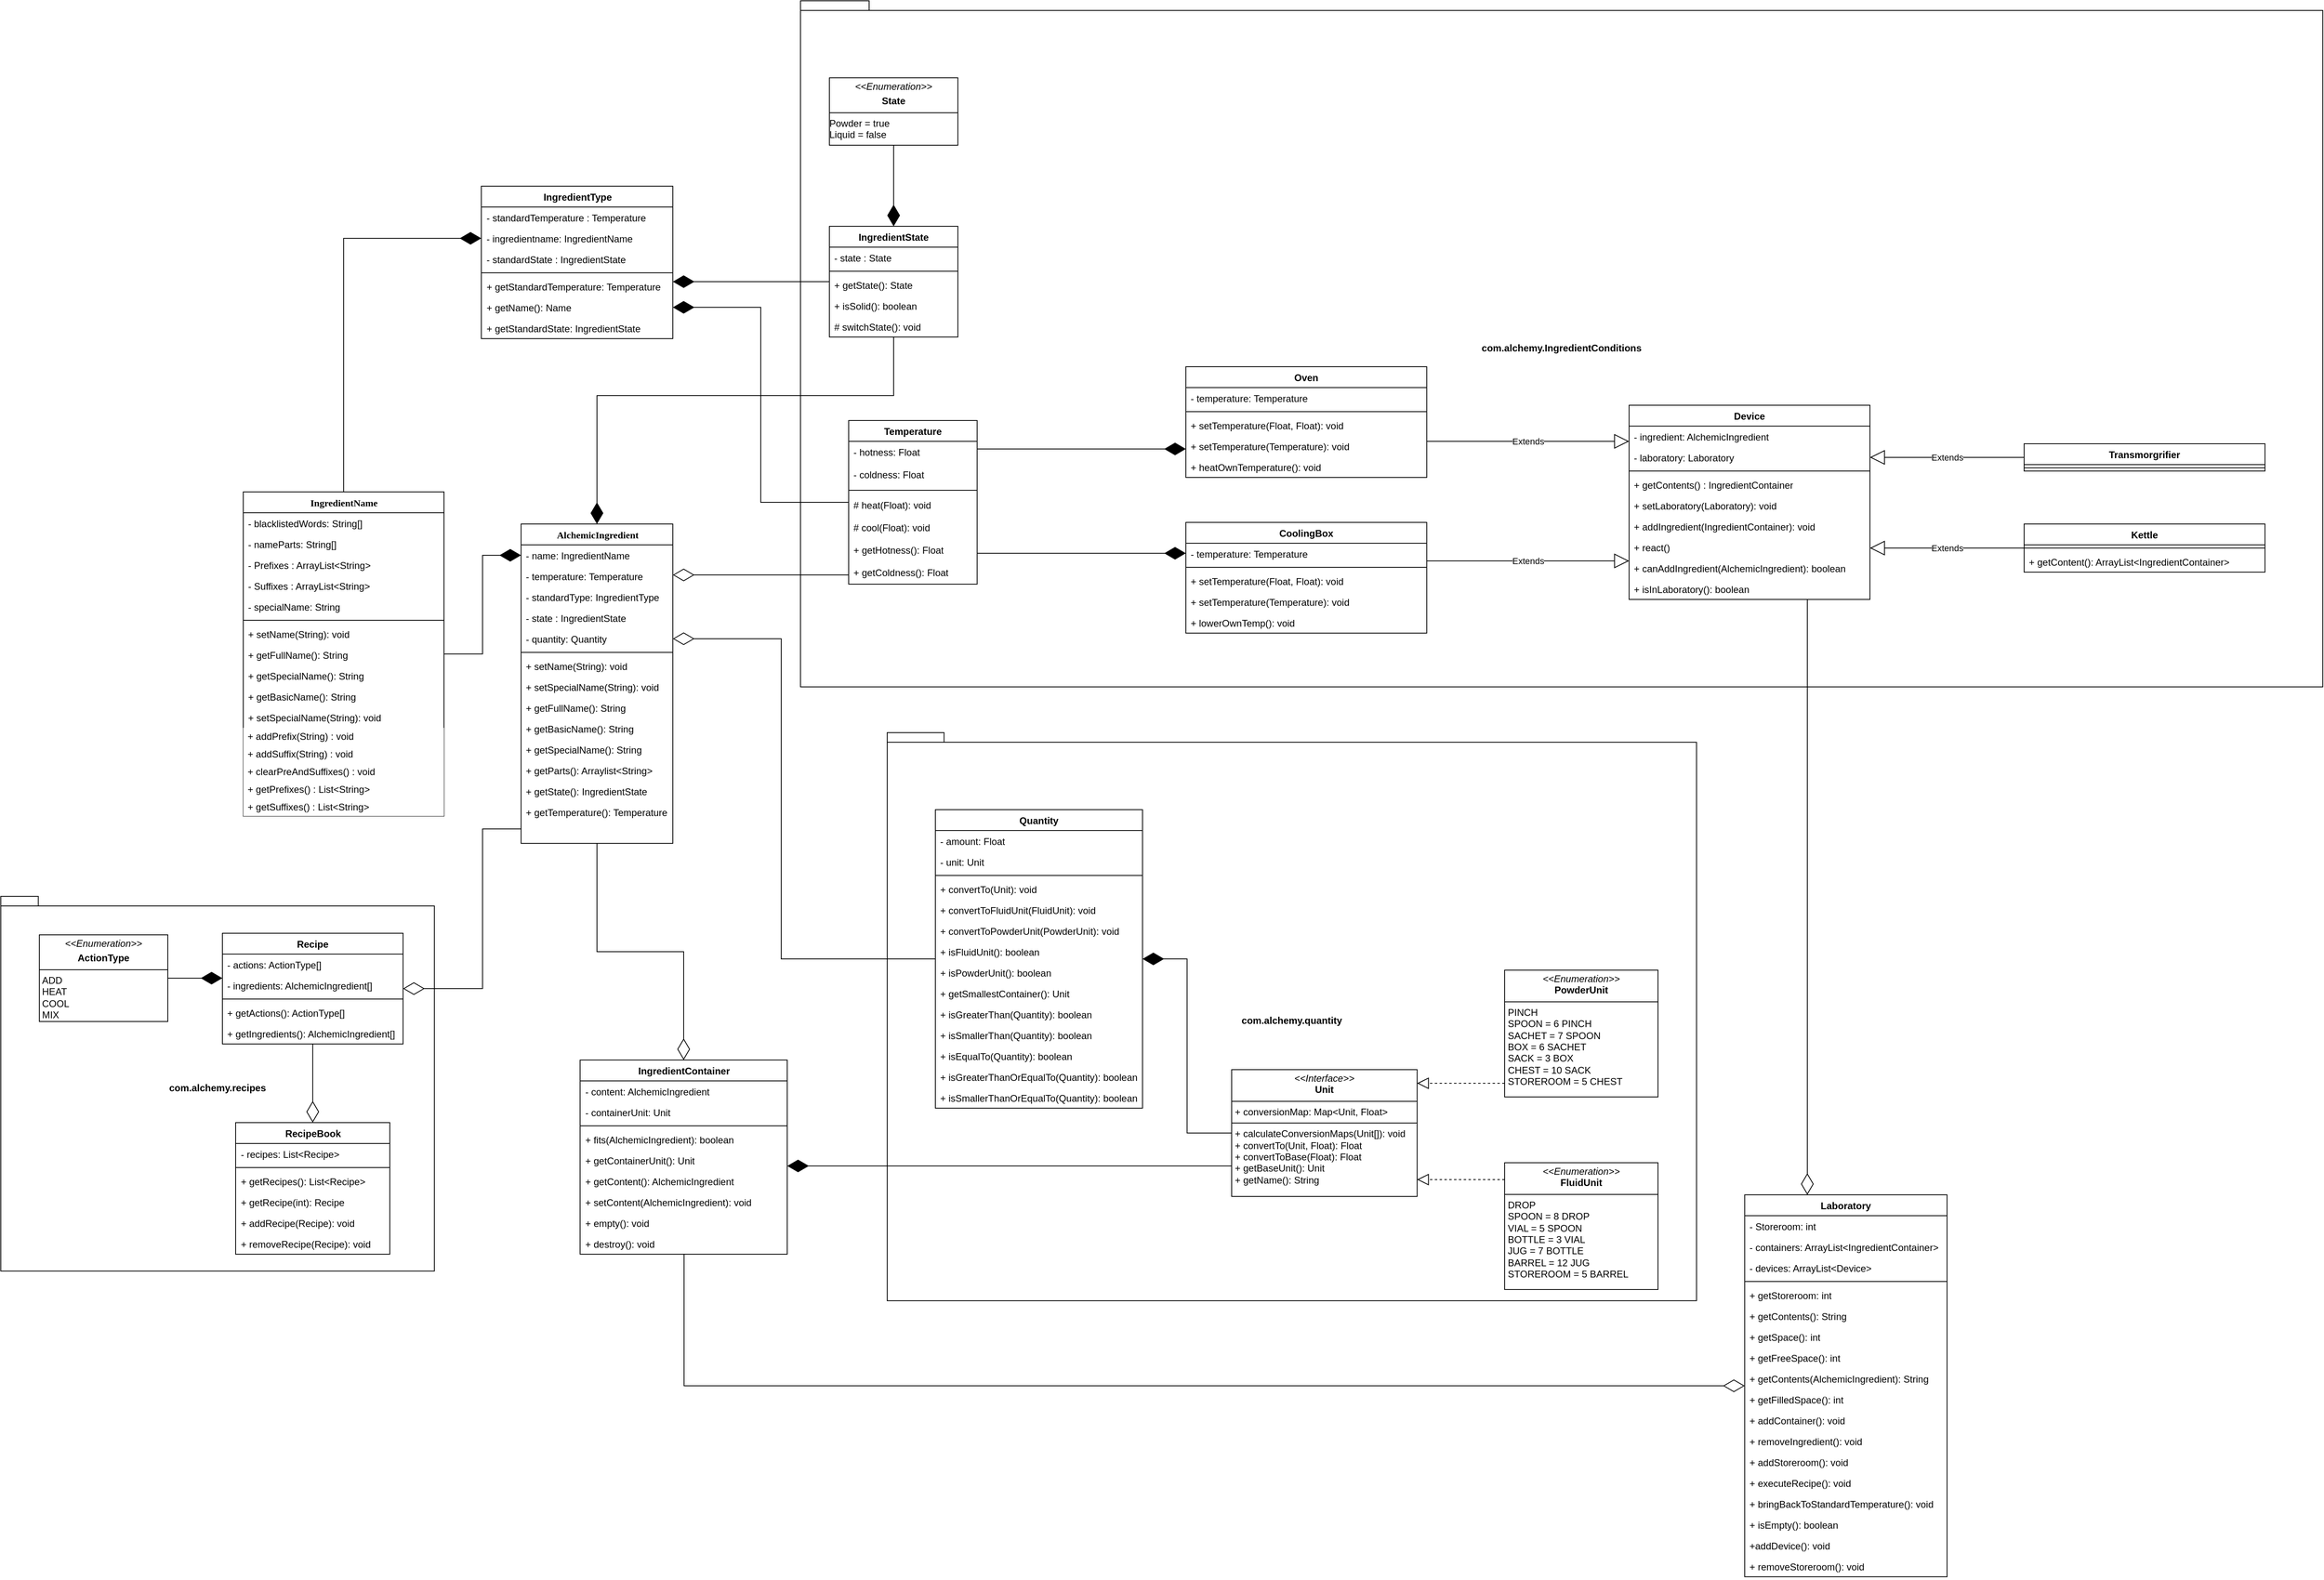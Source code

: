 <mxfile version="24.4.4" type="device">
  <diagram name="Page-1" id="9f46799a-70d6-7492-0946-bef42562c5a5">
    <mxGraphModel dx="1202" dy="629" grid="1" gridSize="12" guides="1" tooltips="1" connect="1" arrows="1" fold="1" page="1" pageScale="1" pageWidth="4681" pageHeight="3300" background="#FFFFFF" math="0" shadow="0">
      <root>
        <mxCell id="0" />
        <mxCell id="1" parent="0" />
        <mxCell id="ND_n6nCg1CnPVmiC1DSu-22" value="com.alchemy.IngredientConditions" style="shape=folder;fontStyle=1;spacingTop=10;tabWidth=24;tabHeight=12;tabPosition=left;html=1;whiteSpace=wrap;" parent="1" vertex="1">
          <mxGeometry x="2340" y="660" width="1896" height="855" as="geometry" />
        </mxCell>
        <mxCell id="ND_n6nCg1CnPVmiC1DSu-1" value="com.alchemy.quantity" style="shape=folder;fontStyle=1;spacingTop=10;tabWidth=24;tabHeight=12;tabPosition=left;html=1;whiteSpace=wrap;" parent="1" vertex="1">
          <mxGeometry x="2448" y="1572" width="1008" height="708" as="geometry" />
        </mxCell>
        <mxCell id="78961159f06e98e8-56" value="IngredientName" style="swimlane;html=1;fontStyle=1;align=center;verticalAlign=top;childLayout=stackLayout;horizontal=1;startSize=26;horizontalStack=0;resizeParent=1;resizeLast=0;collapsible=1;marginBottom=0;swimlaneFillColor=#ffffff;rounded=0;shadow=0;comic=0;labelBackgroundColor=none;strokeWidth=1;fontFamily=Verdana;fontSize=12;" parent="1" vertex="1">
          <mxGeometry x="1646" y="1272" width="250" height="404" as="geometry" />
        </mxCell>
        <mxCell id="78961159f06e98e8-57" value="- blacklistedWords: String[]" style="text;html=1;align=left;verticalAlign=top;spacingLeft=4;spacingRight=4;whiteSpace=wrap;overflow=hidden;rotatable=0;points=[[0,0.5],[1,0.5]];portConstraint=eastwest;" parent="78961159f06e98e8-56" vertex="1">
          <mxGeometry y="26" width="250" height="26" as="geometry" />
        </mxCell>
        <mxCell id="78961159f06e98e8-58" value="- nameParts: String[]" style="text;html=1;align=left;verticalAlign=top;spacingLeft=4;spacingRight=4;whiteSpace=wrap;overflow=hidden;rotatable=0;points=[[0,0.5],[1,0.5]];portConstraint=eastwest;" parent="78961159f06e98e8-56" vertex="1">
          <mxGeometry y="52" width="250" height="26" as="geometry" />
        </mxCell>
        <mxCell id="5zhedWkyK45EyheegLLE-41" value="- Prefixes : ArrayList&amp;lt;String&amp;gt;" style="text;html=1;align=left;verticalAlign=top;spacingLeft=4;spacingRight=4;whiteSpace=wrap;overflow=hidden;rotatable=0;points=[[0,0.5],[1,0.5]];portConstraint=eastwest;" parent="78961159f06e98e8-56" vertex="1">
          <mxGeometry y="78" width="250" height="26" as="geometry" />
        </mxCell>
        <mxCell id="5zhedWkyK45EyheegLLE-42" value="- Suffixes : ArrayList&amp;lt;String&amp;gt;" style="text;html=1;align=left;verticalAlign=top;spacingLeft=4;spacingRight=4;whiteSpace=wrap;overflow=hidden;rotatable=0;points=[[0,0.5],[1,0.5]];portConstraint=eastwest;" parent="78961159f06e98e8-56" vertex="1">
          <mxGeometry y="104" width="250" height="26" as="geometry" />
        </mxCell>
        <mxCell id="78961159f06e98e8-59" value="- specialName: String" style="text;html=1;align=left;verticalAlign=top;spacingLeft=4;spacingRight=4;whiteSpace=wrap;overflow=hidden;rotatable=0;points=[[0,0.5],[1,0.5]];portConstraint=eastwest;" parent="78961159f06e98e8-56" vertex="1">
          <mxGeometry y="130" width="250" height="26" as="geometry" />
        </mxCell>
        <mxCell id="78961159f06e98e8-64" value="" style="line;html=1;strokeWidth=1;align=left;verticalAlign=middle;spacingTop=-1;spacingLeft=3;spacingRight=3;rotatable=0;labelPosition=right;points=[];portConstraint=eastwest;" parent="78961159f06e98e8-56" vertex="1">
          <mxGeometry y="156" width="250" height="8" as="geometry" />
        </mxCell>
        <mxCell id="78961159f06e98e8-65" value="+ setName(String): void" style="text;html=1;align=left;verticalAlign=top;spacingLeft=4;spacingRight=4;whiteSpace=wrap;overflow=hidden;rotatable=0;points=[[0,0.5],[1,0.5]];portConstraint=eastwest;" parent="78961159f06e98e8-56" vertex="1">
          <mxGeometry y="164" width="250" height="26" as="geometry" />
        </mxCell>
        <mxCell id="97h_MK_ZkzOTSeDRxs9Z-13" value="+ getFullName(): String" style="text;html=1;align=left;verticalAlign=top;spacingLeft=4;spacingRight=4;whiteSpace=wrap;overflow=hidden;rotatable=0;points=[[0,0.5],[1,0.5]];portConstraint=eastwest;" parent="78961159f06e98e8-56" vertex="1">
          <mxGeometry y="190" width="250" height="26" as="geometry" />
        </mxCell>
        <mxCell id="97h_MK_ZkzOTSeDRxs9Z-12" value="+ getSpecialName(): String" style="text;html=1;align=left;verticalAlign=top;spacingLeft=4;spacingRight=4;whiteSpace=wrap;overflow=hidden;rotatable=0;points=[[0,0.5],[1,0.5]];portConstraint=eastwest;" parent="78961159f06e98e8-56" vertex="1">
          <mxGeometry y="216" width="250" height="26" as="geometry" />
        </mxCell>
        <mxCell id="78961159f06e98e8-68" value="+ getBasicName(): String" style="text;html=1;align=left;verticalAlign=top;spacingLeft=4;spacingRight=4;whiteSpace=wrap;overflow=hidden;rotatable=0;points=[[0,0.5],[1,0.5]];portConstraint=eastwest;" parent="78961159f06e98e8-56" vertex="1">
          <mxGeometry y="242" width="250" height="26" as="geometry" />
        </mxCell>
        <mxCell id="78961159f06e98e8-66" value="+ setSpecialName(String): void" style="text;html=1;align=left;verticalAlign=top;spacingLeft=4;spacingRight=4;whiteSpace=wrap;overflow=hidden;rotatable=0;points=[[0,0.5],[1,0.5]];portConstraint=eastwest;" parent="78961159f06e98e8-56" vertex="1">
          <mxGeometry y="268" width="250" height="26" as="geometry" />
        </mxCell>
        <mxCell id="5zhedWkyK45EyheegLLE-23" value="&amp;nbsp;+ addPrefix(String) : void" style="html=1;whiteSpace=wrap;align=left;strokeColor=none;" parent="78961159f06e98e8-56" vertex="1">
          <mxGeometry y="294" width="250" height="22" as="geometry" />
        </mxCell>
        <mxCell id="5zhedWkyK45EyheegLLE-24" value="&amp;nbsp;+ addSuffix(String) : void" style="html=1;whiteSpace=wrap;align=left;strokeColor=none;" parent="78961159f06e98e8-56" vertex="1">
          <mxGeometry y="316" width="250" height="22" as="geometry" />
        </mxCell>
        <mxCell id="5zhedWkyK45EyheegLLE-25" value="&amp;nbsp;+ clearPreAndSuffixes() : void" style="html=1;whiteSpace=wrap;align=left;strokeColor=none;" parent="78961159f06e98e8-56" vertex="1">
          <mxGeometry y="338" width="250" height="22" as="geometry" />
        </mxCell>
        <mxCell id="5zhedWkyK45EyheegLLE-27" value="&amp;nbsp;+ getPrefixes() : List&amp;lt;String&amp;gt;" style="html=1;whiteSpace=wrap;align=left;strokeColor=none;" parent="78961159f06e98e8-56" vertex="1">
          <mxGeometry y="360" width="250" height="22" as="geometry" />
        </mxCell>
        <mxCell id="5zhedWkyK45EyheegLLE-26" value="&amp;nbsp;+ getSuffixes() : List&amp;lt;String&amp;gt;" style="html=1;whiteSpace=wrap;align=left;strokeColor=none;" parent="78961159f06e98e8-56" vertex="1">
          <mxGeometry y="382" width="250" height="22" as="geometry" />
        </mxCell>
        <mxCell id="78961159f06e98e8-69" value="AlchemicIngredient" style="swimlane;html=1;fontStyle=1;align=center;verticalAlign=top;childLayout=stackLayout;horizontal=1;startSize=26;horizontalStack=0;resizeParent=1;resizeLast=0;collapsible=1;marginBottom=0;swimlaneFillColor=#ffffff;rounded=0;shadow=0;comic=0;labelBackgroundColor=none;strokeWidth=1;fontFamily=Verdana;fontSize=12" parent="1" vertex="1">
          <mxGeometry x="1992" y="1312" width="189" height="398" as="geometry" />
        </mxCell>
        <mxCell id="78961159f06e98e8-70" value="- name: IngredientName" style="text;html=1;align=left;verticalAlign=top;spacingLeft=4;spacingRight=4;whiteSpace=wrap;overflow=hidden;rotatable=0;points=[[0,0.5],[1,0.5]];portConstraint=eastwest;" parent="78961159f06e98e8-69" vertex="1">
          <mxGeometry y="26" width="189" height="26" as="geometry" />
        </mxCell>
        <mxCell id="78961159f06e98e8-71" value="- temperature: Temperature" style="text;html=1;align=left;verticalAlign=top;spacingLeft=4;spacingRight=4;whiteSpace=wrap;overflow=hidden;rotatable=0;points=[[0,0.5],[1,0.5]];portConstraint=eastwest;" parent="78961159f06e98e8-69" vertex="1">
          <mxGeometry y="52" width="189" height="26" as="geometry" />
        </mxCell>
        <mxCell id="Nklh2neHm5xW7WqeNOZJ-48" value="- standardType: IngredientType" style="text;align=left;verticalAlign=top;spacingLeft=4;spacingRight=4;overflow=hidden;rotatable=0;points=[[0,0.5],[1,0.5]];portConstraint=eastwest;whiteSpace=wrap;html=1;" parent="78961159f06e98e8-69" vertex="1">
          <mxGeometry y="78" width="189" height="26" as="geometry" />
        </mxCell>
        <mxCell id="Nklh2neHm5xW7WqeNOZJ-45" value="- state : IngredientState" style="text;align=left;verticalAlign=top;spacingLeft=4;spacingRight=4;overflow=hidden;rotatable=0;points=[[0,0.5],[1,0.5]];portConstraint=eastwest;whiteSpace=wrap;html=1;" parent="78961159f06e98e8-69" vertex="1">
          <mxGeometry y="104" width="189" height="26" as="geometry" />
        </mxCell>
        <mxCell id="97h_MK_ZkzOTSeDRxs9Z-36" value="- quantity: Quantity" style="text;html=1;align=left;verticalAlign=top;spacingLeft=4;spacingRight=4;whiteSpace=wrap;overflow=hidden;rotatable=0;points=[[0,0.5],[1,0.5]];portConstraint=eastwest;" parent="78961159f06e98e8-69" vertex="1">
          <mxGeometry y="130" width="189" height="26" as="geometry" />
        </mxCell>
        <mxCell id="78961159f06e98e8-77" value="" style="line;html=1;strokeWidth=1;align=left;verticalAlign=middle;spacingTop=-1;spacingLeft=3;spacingRight=3;rotatable=0;labelPosition=right;points=[];portConstraint=eastwest;" parent="78961159f06e98e8-69" vertex="1">
          <mxGeometry y="156" width="189" height="8" as="geometry" />
        </mxCell>
        <mxCell id="97h_MK_ZkzOTSeDRxs9Z-29" value="+ setName(String): void" style="text;html=1;align=left;verticalAlign=top;spacingLeft=4;spacingRight=4;whiteSpace=wrap;overflow=hidden;rotatable=0;points=[[0,0.5],[1,0.5]];portConstraint=eastwest;" parent="78961159f06e98e8-69" vertex="1">
          <mxGeometry y="164" width="189" height="26" as="geometry" />
        </mxCell>
        <mxCell id="97h_MK_ZkzOTSeDRxs9Z-30" value="+ setSpecialName(String): void" style="text;html=1;align=left;verticalAlign=top;spacingLeft=4;spacingRight=4;whiteSpace=wrap;overflow=hidden;rotatable=0;points=[[0,0.5],[1,0.5]];portConstraint=eastwest;" parent="78961159f06e98e8-69" vertex="1">
          <mxGeometry y="190" width="189" height="26" as="geometry" />
        </mxCell>
        <mxCell id="97h_MK_ZkzOTSeDRxs9Z-33" value="+ getFullName(): String" style="text;html=1;align=left;verticalAlign=top;spacingLeft=4;spacingRight=4;whiteSpace=wrap;overflow=hidden;rotatable=0;points=[[0,0.5],[1,0.5]];portConstraint=eastwest;" parent="78961159f06e98e8-69" vertex="1">
          <mxGeometry y="216" width="189" height="26" as="geometry" />
        </mxCell>
        <mxCell id="97h_MK_ZkzOTSeDRxs9Z-31" value="+ getBasicName(): String" style="text;html=1;align=left;verticalAlign=top;spacingLeft=4;spacingRight=4;whiteSpace=wrap;overflow=hidden;rotatable=0;points=[[0,0.5],[1,0.5]];portConstraint=eastwest;" parent="78961159f06e98e8-69" vertex="1">
          <mxGeometry y="242" width="189" height="26" as="geometry" />
        </mxCell>
        <mxCell id="97h_MK_ZkzOTSeDRxs9Z-32" value="+ getSpecialName(): String" style="text;html=1;align=left;verticalAlign=top;spacingLeft=4;spacingRight=4;whiteSpace=wrap;overflow=hidden;rotatable=0;points=[[0,0.5],[1,0.5]];portConstraint=eastwest;" parent="78961159f06e98e8-69" vertex="1">
          <mxGeometry y="268" width="189" height="26" as="geometry" />
        </mxCell>
        <mxCell id="Nklh2neHm5xW7WqeNOZJ-34" value="+ getParts(): Arraylist&amp;lt;String&amp;gt;" style="text;html=1;align=left;verticalAlign=top;spacingLeft=4;spacingRight=4;whiteSpace=wrap;overflow=hidden;rotatable=0;points=[[0,0.5],[1,0.5]];portConstraint=eastwest;" parent="78961159f06e98e8-69" vertex="1">
          <mxGeometry y="294" width="189" height="26" as="geometry" />
        </mxCell>
        <mxCell id="97h_MK_ZkzOTSeDRxs9Z-35" value="+ getState(): IngredientState" style="text;html=1;align=left;verticalAlign=top;spacingLeft=4;spacingRight=4;whiteSpace=wrap;overflow=hidden;rotatable=0;points=[[0,0.5],[1,0.5]];portConstraint=eastwest;" parent="78961159f06e98e8-69" vertex="1">
          <mxGeometry y="320" width="189" height="26" as="geometry" />
        </mxCell>
        <mxCell id="97h_MK_ZkzOTSeDRxs9Z-34" value="+ getTemperature(): Temperature" style="text;html=1;align=left;verticalAlign=top;spacingLeft=4;spacingRight=4;whiteSpace=wrap;overflow=hidden;rotatable=0;points=[[0,0.5],[1,0.5]];portConstraint=eastwest;" parent="78961159f06e98e8-69" vertex="1">
          <mxGeometry y="346" width="189" height="26" as="geometry" />
        </mxCell>
        <mxCell id="97h_MK_ZkzOTSeDRxs9Z-2" value="" style="endArrow=diamondThin;endFill=1;endSize=24;html=1;rounded=0;entryX=0;entryY=0.5;entryDx=0;entryDy=0;edgeStyle=orthogonalEdgeStyle;" parent="1" source="78961159f06e98e8-56" target="78961159f06e98e8-70" edge="1">
          <mxGeometry width="160" relative="1" as="geometry">
            <mxPoint x="1972" y="1470" as="sourcePoint" />
            <mxPoint x="1962" y="1370" as="targetPoint" />
          </mxGeometry>
        </mxCell>
        <mxCell id="97h_MK_ZkzOTSeDRxs9Z-19" value="Temperature" style="swimlane;fontStyle=1;align=center;verticalAlign=top;childLayout=stackLayout;horizontal=1;startSize=26;horizontalStack=0;resizeParent=1;resizeParentMax=0;resizeLast=0;collapsible=1;marginBottom=0;whiteSpace=wrap;html=1;" parent="1" vertex="1">
          <mxGeometry x="2400" y="1183" width="160" height="204" as="geometry" />
        </mxCell>
        <mxCell id="97h_MK_ZkzOTSeDRxs9Z-20" value="- hotness: Float" style="text;align=left;verticalAlign=top;spacingLeft=4;spacingRight=4;overflow=hidden;rotatable=0;points=[[0,0.5],[1,0.5]];portConstraint=eastwest;whiteSpace=wrap;html=1;" parent="97h_MK_ZkzOTSeDRxs9Z-19" vertex="1">
          <mxGeometry y="26" width="160" height="28" as="geometry" />
        </mxCell>
        <mxCell id="97h_MK_ZkzOTSeDRxs9Z-23" value="- coldness: Float" style="text;align=left;verticalAlign=top;spacingLeft=4;spacingRight=4;overflow=hidden;rotatable=0;points=[[0,0.5],[1,0.5]];portConstraint=eastwest;whiteSpace=wrap;html=1;" parent="97h_MK_ZkzOTSeDRxs9Z-19" vertex="1">
          <mxGeometry y="54" width="160" height="28" as="geometry" />
        </mxCell>
        <mxCell id="97h_MK_ZkzOTSeDRxs9Z-21" value="" style="line;strokeWidth=1;align=left;verticalAlign=middle;spacingTop=-1;spacingLeft=3;spacingRight=3;rotatable=0;labelPosition=right;points=[];portConstraint=eastwest;" parent="97h_MK_ZkzOTSeDRxs9Z-19" vertex="1">
          <mxGeometry y="82" width="160" height="10" as="geometry" />
        </mxCell>
        <mxCell id="97h_MK_ZkzOTSeDRxs9Z-22" value="# heat(Float): void" style="text;align=left;verticalAlign=top;spacingLeft=4;spacingRight=4;overflow=hidden;rotatable=0;points=[[0,0.5],[1,0.5]];portConstraint=eastwest;whiteSpace=wrap;html=1;" parent="97h_MK_ZkzOTSeDRxs9Z-19" vertex="1">
          <mxGeometry y="92" width="160" height="28" as="geometry" />
        </mxCell>
        <mxCell id="97h_MK_ZkzOTSeDRxs9Z-24" value="# cool(Float): void" style="text;align=left;verticalAlign=top;spacingLeft=4;spacingRight=4;overflow=hidden;rotatable=0;points=[[0,0.5],[1,0.5]];portConstraint=eastwest;whiteSpace=wrap;html=1;" parent="97h_MK_ZkzOTSeDRxs9Z-19" vertex="1">
          <mxGeometry y="120" width="160" height="28" as="geometry" />
        </mxCell>
        <mxCell id="97h_MK_ZkzOTSeDRxs9Z-25" value="+ getHotness(): Float" style="text;align=left;verticalAlign=top;spacingLeft=4;spacingRight=4;overflow=hidden;rotatable=0;points=[[0,0.5],[1,0.5]];portConstraint=eastwest;whiteSpace=wrap;html=1;" parent="97h_MK_ZkzOTSeDRxs9Z-19" vertex="1">
          <mxGeometry y="148" width="160" height="28" as="geometry" />
        </mxCell>
        <mxCell id="97h_MK_ZkzOTSeDRxs9Z-26" value="+ getColdness(): Float" style="text;align=left;verticalAlign=top;spacingLeft=4;spacingRight=4;overflow=hidden;rotatable=0;points=[[0,0.5],[1,0.5]];portConstraint=eastwest;whiteSpace=wrap;html=1;" parent="97h_MK_ZkzOTSeDRxs9Z-19" vertex="1">
          <mxGeometry y="176" width="160" height="28" as="geometry" />
        </mxCell>
        <mxCell id="97h_MK_ZkzOTSeDRxs9Z-28" value="" style="endArrow=diamondThin;endFill=0;endSize=24;html=1;rounded=0;flowAnimation=0;edgeStyle=elbowEdgeStyle;elbow=vertical;" parent="1" source="97h_MK_ZkzOTSeDRxs9Z-19" target="78961159f06e98e8-71" edge="1">
          <mxGeometry width="160" relative="1" as="geometry">
            <mxPoint x="1942" y="1360" as="sourcePoint" />
            <mxPoint x="2102" y="1360" as="targetPoint" />
          </mxGeometry>
        </mxCell>
        <mxCell id="97h_MK_ZkzOTSeDRxs9Z-37" value="Quantity" style="swimlane;fontStyle=1;align=center;verticalAlign=top;childLayout=stackLayout;horizontal=1;startSize=26;horizontalStack=0;resizeParent=1;resizeParentMax=0;resizeLast=0;collapsible=1;marginBottom=0;whiteSpace=wrap;html=1;" parent="1" vertex="1">
          <mxGeometry x="2508" y="1668" width="258" height="372" as="geometry" />
        </mxCell>
        <mxCell id="97h_MK_ZkzOTSeDRxs9Z-38" value="- amount: Float" style="text;align=left;verticalAlign=top;spacingLeft=4;spacingRight=4;overflow=hidden;rotatable=0;points=[[0,0.5],[1,0.5]];portConstraint=eastwest;whiteSpace=wrap;html=1;" parent="97h_MK_ZkzOTSeDRxs9Z-37" vertex="1">
          <mxGeometry y="26" width="258" height="26" as="geometry" />
        </mxCell>
        <mxCell id="97h_MK_ZkzOTSeDRxs9Z-45" value="- unit: Unit" style="text;align=left;verticalAlign=top;spacingLeft=4;spacingRight=4;overflow=hidden;rotatable=0;points=[[0,0.5],[1,0.5]];portConstraint=eastwest;whiteSpace=wrap;html=1;" parent="97h_MK_ZkzOTSeDRxs9Z-37" vertex="1">
          <mxGeometry y="52" width="258" height="26" as="geometry" />
        </mxCell>
        <mxCell id="97h_MK_ZkzOTSeDRxs9Z-39" value="" style="line;strokeWidth=1;align=left;verticalAlign=middle;spacingTop=-1;spacingLeft=3;spacingRight=3;rotatable=0;labelPosition=right;points=[];portConstraint=eastwest;" parent="97h_MK_ZkzOTSeDRxs9Z-37" vertex="1">
          <mxGeometry y="78" width="258" height="8" as="geometry" />
        </mxCell>
        <mxCell id="97h_MK_ZkzOTSeDRxs9Z-40" value="+ convertTo(Unit): void" style="text;align=left;verticalAlign=top;spacingLeft=4;spacingRight=4;overflow=hidden;rotatable=0;points=[[0,0.5],[1,0.5]];portConstraint=eastwest;whiteSpace=wrap;html=1;" parent="97h_MK_ZkzOTSeDRxs9Z-37" vertex="1">
          <mxGeometry y="86" width="258" height="26" as="geometry" />
        </mxCell>
        <mxCell id="O8syH5XWvo3BJVBqjowe-1" value="+ convertToFluidUnit(FluidUnit): void" style="text;align=left;verticalAlign=top;spacingLeft=4;spacingRight=4;overflow=hidden;rotatable=0;points=[[0,0.5],[1,0.5]];portConstraint=eastwest;whiteSpace=wrap;html=1;" parent="97h_MK_ZkzOTSeDRxs9Z-37" vertex="1">
          <mxGeometry y="112" width="258" height="26" as="geometry" />
        </mxCell>
        <mxCell id="O8syH5XWvo3BJVBqjowe-2" value="+ convertToPowderUnit(PowderUnit): void" style="text;align=left;verticalAlign=top;spacingLeft=4;spacingRight=4;overflow=hidden;rotatable=0;points=[[0,0.5],[1,0.5]];portConstraint=eastwest;whiteSpace=wrap;html=1;" parent="97h_MK_ZkzOTSeDRxs9Z-37" vertex="1">
          <mxGeometry y="138" width="258" height="26" as="geometry" />
        </mxCell>
        <mxCell id="O8syH5XWvo3BJVBqjowe-3" value="+ isFluidUnit(): boolean" style="text;align=left;verticalAlign=top;spacingLeft=4;spacingRight=4;overflow=hidden;rotatable=0;points=[[0,0.5],[1,0.5]];portConstraint=eastwest;whiteSpace=wrap;html=1;" parent="97h_MK_ZkzOTSeDRxs9Z-37" vertex="1">
          <mxGeometry y="164" width="258" height="26" as="geometry" />
        </mxCell>
        <mxCell id="O8syH5XWvo3BJVBqjowe-4" value="+ isPowderUnit(): boolean" style="text;align=left;verticalAlign=top;spacingLeft=4;spacingRight=4;overflow=hidden;rotatable=0;points=[[0,0.5],[1,0.5]];portConstraint=eastwest;whiteSpace=wrap;html=1;" parent="97h_MK_ZkzOTSeDRxs9Z-37" vertex="1">
          <mxGeometry y="190" width="258" height="26" as="geometry" />
        </mxCell>
        <mxCell id="O8syH5XWvo3BJVBqjowe-5" value="+ getSmallestContainer(): Unit" style="text;align=left;verticalAlign=top;spacingLeft=4;spacingRight=4;overflow=hidden;rotatable=0;points=[[0,0.5],[1,0.5]];portConstraint=eastwest;whiteSpace=wrap;html=1;" parent="97h_MK_ZkzOTSeDRxs9Z-37" vertex="1">
          <mxGeometry y="216" width="258" height="26" as="geometry" />
        </mxCell>
        <mxCell id="O8syH5XWvo3BJVBqjowe-6" value="+ isGreaterThan(Quantity): boolean" style="text;align=left;verticalAlign=top;spacingLeft=4;spacingRight=4;overflow=hidden;rotatable=0;points=[[0,0.5],[1,0.5]];portConstraint=eastwest;whiteSpace=wrap;html=1;" parent="97h_MK_ZkzOTSeDRxs9Z-37" vertex="1">
          <mxGeometry y="242" width="258" height="26" as="geometry" />
        </mxCell>
        <mxCell id="O8syH5XWvo3BJVBqjowe-7" value="+ isSmallerThan(Quantity): boolean" style="text;align=left;verticalAlign=top;spacingLeft=4;spacingRight=4;overflow=hidden;rotatable=0;points=[[0,0.5],[1,0.5]];portConstraint=eastwest;whiteSpace=wrap;html=1;" parent="97h_MK_ZkzOTSeDRxs9Z-37" vertex="1">
          <mxGeometry y="268" width="258" height="26" as="geometry" />
        </mxCell>
        <mxCell id="O8syH5XWvo3BJVBqjowe-8" value="+ isEqualTo(Quantity): boolean" style="text;align=left;verticalAlign=top;spacingLeft=4;spacingRight=4;overflow=hidden;rotatable=0;points=[[0,0.5],[1,0.5]];portConstraint=eastwest;whiteSpace=wrap;html=1;" parent="97h_MK_ZkzOTSeDRxs9Z-37" vertex="1">
          <mxGeometry y="294" width="258" height="26" as="geometry" />
        </mxCell>
        <mxCell id="O8syH5XWvo3BJVBqjowe-9" value="+ isGreaterThanOrEqualTo(Quantity): boolean" style="text;align=left;verticalAlign=top;spacingLeft=4;spacingRight=4;overflow=hidden;rotatable=0;points=[[0,0.5],[1,0.5]];portConstraint=eastwest;whiteSpace=wrap;html=1;" parent="97h_MK_ZkzOTSeDRxs9Z-37" vertex="1">
          <mxGeometry y="320" width="258" height="26" as="geometry" />
        </mxCell>
        <mxCell id="O8syH5XWvo3BJVBqjowe-10" value="+ isSmallerThanOrEqualTo(Quantity): boolean" style="text;align=left;verticalAlign=top;spacingLeft=4;spacingRight=4;overflow=hidden;rotatable=0;points=[[0,0.5],[1,0.5]];portConstraint=eastwest;whiteSpace=wrap;html=1;" parent="97h_MK_ZkzOTSeDRxs9Z-37" vertex="1">
          <mxGeometry y="346" width="258" height="26" as="geometry" />
        </mxCell>
        <mxCell id="97h_MK_ZkzOTSeDRxs9Z-46" value="" style="endArrow=diamondThin;endFill=0;endSize=24;html=1;rounded=0;flowAnimation=0;edgeStyle=elbowEdgeStyle;" parent="1" source="97h_MK_ZkzOTSeDRxs9Z-37" target="97h_MK_ZkzOTSeDRxs9Z-36" edge="1">
          <mxGeometry width="160" relative="1" as="geometry">
            <mxPoint x="2320" y="1175" as="sourcePoint" />
            <mxPoint x="2191" y="1387" as="targetPoint" />
            <Array as="points">
              <mxPoint x="2316" y="1644" />
            </Array>
          </mxGeometry>
        </mxCell>
        <mxCell id="YWMN-30DLtV0OlI1pnVU-11" value="&lt;p style=&quot;margin:0px;margin-top:4px;text-align:center;&quot;&gt;&lt;i&gt;&amp;lt;&amp;lt;Interface&amp;gt;&amp;gt;&lt;/i&gt;&lt;br&gt;&lt;b&gt;Unit&lt;/b&gt;&lt;/p&gt;&lt;hr size=&quot;1&quot; style=&quot;border-style:solid;&quot;&gt;&lt;p style=&quot;margin:0px;margin-left:4px;&quot;&gt;+ conversionMap: Map&amp;lt;Unit, Float&amp;gt;&lt;br&gt;&lt;/p&gt;&lt;hr size=&quot;1&quot; style=&quot;border-style:solid;&quot;&gt;&lt;p style=&quot;margin:0px;margin-left:4px;&quot;&gt;+ calculateConversionMaps(Unit[]): void&lt;/p&gt;&lt;p style=&quot;margin:0px;margin-left:4px;&quot;&gt;+ convertTo(Unit, Float): Float&lt;/p&gt;&lt;p style=&quot;margin:0px;margin-left:4px;&quot;&gt;+ convertToBase(Float): Float&lt;/p&gt;&lt;p style=&quot;margin:0px;margin-left:4px;&quot;&gt;+ getBaseUnit(): Unit&lt;/p&gt;&lt;p style=&quot;margin:0px;margin-left:4px;&quot;&gt;+ getName(): String&lt;/p&gt;" style="verticalAlign=top;align=left;overflow=fill;html=1;whiteSpace=wrap;" parent="1" vertex="1">
          <mxGeometry x="2877" y="1992" width="231" height="158" as="geometry" />
        </mxCell>
        <mxCell id="YWMN-30DLtV0OlI1pnVU-12" value="&lt;p style=&quot;margin:0px;margin-top:4px;text-align:center;&quot;&gt;&lt;i&gt;&amp;lt;&amp;lt;Enumeration&amp;gt;&amp;gt;&lt;/i&gt;&lt;br&gt;&lt;b&gt;PowderUnit&lt;/b&gt;&lt;/p&gt;&lt;hr size=&quot;1&quot; style=&quot;border-style:solid;&quot;&gt;&lt;p style=&quot;margin:0px;margin-left:4px;&quot;&gt;PINCH&lt;/p&gt;&lt;p style=&quot;margin:0px;margin-left:4px;&quot;&gt;SPOON = 6 PINCH&lt;/p&gt;&lt;p style=&quot;margin:0px;margin-left:4px;&quot;&gt;&lt;span style=&quot;background-color: initial;&quot;&gt;SACHET = 7 SPOON&lt;/span&gt;&lt;/p&gt;&lt;p style=&quot;margin:0px;margin-left:4px;&quot;&gt;&lt;span style=&quot;background-color: initial;&quot;&gt;BOX = 6 SACHET&lt;/span&gt;&lt;/p&gt;&lt;p style=&quot;margin:0px;margin-left:4px;&quot;&gt;&lt;span style=&quot;background-color: initial;&quot;&gt;SACK = 3 BOX&lt;/span&gt;&lt;/p&gt;&lt;p style=&quot;margin:0px;margin-left:4px;&quot;&gt;&lt;span style=&quot;background-color: initial;&quot;&gt;CHEST = 10 SACK&lt;/span&gt;&lt;/p&gt;&lt;p style=&quot;margin:0px;margin-left:4px;&quot;&gt;&lt;span style=&quot;background-color: initial;&quot;&gt;STOREROOM = 5 CHEST&lt;/span&gt;&lt;/p&gt;" style="verticalAlign=top;align=left;overflow=fill;html=1;whiteSpace=wrap;" parent="1" vertex="1">
          <mxGeometry x="3217" y="1868" width="191" height="158" as="geometry" />
        </mxCell>
        <mxCell id="YWMN-30DLtV0OlI1pnVU-13" value="&lt;p style=&quot;margin:0px;margin-top:4px;text-align:center;&quot;&gt;&lt;i&gt;&amp;lt;&amp;lt;Enumeration&amp;gt;&amp;gt;&lt;/i&gt;&lt;br&gt;&lt;b&gt;FluidUnit&lt;/b&gt;&lt;/p&gt;&lt;hr size=&quot;1&quot; style=&quot;border-style:solid;&quot;&gt;&lt;p style=&quot;margin:0px;margin-left:4px;&quot;&gt;DROP&lt;/p&gt;&lt;p style=&quot;margin:0px;margin-left:4px;&quot;&gt;SPOON = 8&amp;nbsp;&lt;span style=&quot;background-color: initial;&quot;&gt;DROP&lt;/span&gt;&lt;/p&gt;&lt;p style=&quot;margin:0px;margin-left:4px;&quot;&gt;&lt;span style=&quot;background-color: initial;&quot;&gt;VIAL = 5 SPOON&lt;/span&gt;&lt;/p&gt;&lt;p style=&quot;margin:0px;margin-left:4px;&quot;&gt;&lt;span style=&quot;background-color: initial;&quot;&gt;BOTTLE = 3&amp;nbsp;&lt;/span&gt;&lt;span style=&quot;background-color: initial;&quot;&gt;VIAL&lt;/span&gt;&lt;span style=&quot;background-color: initial;&quot;&gt;&amp;nbsp;&lt;/span&gt;&lt;/p&gt;&lt;p style=&quot;margin:0px;margin-left:4px;&quot;&gt;&lt;span style=&quot;background-color: initial;&quot;&gt;JUG = 7&amp;nbsp;&lt;/span&gt;&lt;span style=&quot;background-color: initial;&quot;&gt;BOTTLE&lt;/span&gt;&lt;span style=&quot;background-color: initial;&quot;&gt;&amp;nbsp;&lt;/span&gt;&lt;/p&gt;&lt;p style=&quot;margin:0px;margin-left:4px;&quot;&gt;&lt;span style=&quot;background-color: initial;&quot;&gt;BARREL = 12&amp;nbsp;&lt;/span&gt;&lt;span style=&quot;background-color: initial;&quot;&gt;JUG&lt;/span&gt;&lt;span style=&quot;background-color: initial;&quot;&gt;&amp;nbsp;&lt;/span&gt;&lt;/p&gt;&lt;p style=&quot;margin:0px;margin-left:4px;&quot;&gt;&lt;span style=&quot;background-color: initial;&quot;&gt;STOREROOM = 5&amp;nbsp;&lt;/span&gt;&lt;span style=&quot;background-color: initial;&quot;&gt;BARREL&lt;/span&gt;&lt;span style=&quot;background-color: initial;&quot;&gt;&amp;nbsp;&lt;/span&gt;&lt;/p&gt;" style="verticalAlign=top;align=left;overflow=fill;html=1;whiteSpace=wrap;" parent="1" vertex="1">
          <mxGeometry x="3217" y="2108" width="191" height="158" as="geometry" />
        </mxCell>
        <mxCell id="YWMN-30DLtV0OlI1pnVU-14" value="" style="endArrow=diamondThin;endFill=1;endSize=24;html=1;rounded=0;flowAnimation=0;edgeStyle=orthogonalEdgeStyle;" parent="1" source="YWMN-30DLtV0OlI1pnVU-11" target="97h_MK_ZkzOTSeDRxs9Z-37" edge="1">
          <mxGeometry width="160" relative="1" as="geometry">
            <mxPoint x="2846" y="1612" as="sourcePoint" />
            <mxPoint x="2717" y="1612" as="targetPoint" />
          </mxGeometry>
        </mxCell>
        <mxCell id="YWMN-30DLtV0OlI1pnVU-15" value="" style="endArrow=block;dashed=1;endFill=0;endSize=12;html=1;rounded=0;edgeStyle=elbowEdgeStyle;elbow=vertical;" parent="1" source="YWMN-30DLtV0OlI1pnVU-12" target="YWMN-30DLtV0OlI1pnVU-11" edge="1">
          <mxGeometry width="160" relative="1" as="geometry">
            <mxPoint x="3007" y="2118" as="sourcePoint" />
            <mxPoint x="3167" y="2118" as="targetPoint" />
          </mxGeometry>
        </mxCell>
        <mxCell id="YWMN-30DLtV0OlI1pnVU-16" value="" style="endArrow=block;dashed=1;endFill=0;endSize=12;html=1;rounded=0;edgeStyle=elbowEdgeStyle;elbow=vertical;" parent="1" source="YWMN-30DLtV0OlI1pnVU-13" target="YWMN-30DLtV0OlI1pnVU-11" edge="1">
          <mxGeometry width="160" relative="1" as="geometry">
            <mxPoint x="3007" y="2118" as="sourcePoint" />
            <mxPoint x="3167" y="2118" as="targetPoint" />
          </mxGeometry>
        </mxCell>
        <mxCell id="F8DYh0mRc7Ym_Znqm9gM-1" value="IngredientContainer" style="swimlane;fontStyle=1;align=center;verticalAlign=top;childLayout=stackLayout;horizontal=1;startSize=26;horizontalStack=0;resizeParent=1;resizeParentMax=0;resizeLast=0;collapsible=1;marginBottom=0;whiteSpace=wrap;html=1;" parent="1" vertex="1">
          <mxGeometry x="2065.5" y="1980" width="258" height="242" as="geometry" />
        </mxCell>
        <mxCell id="F8DYh0mRc7Ym_Znqm9gM-2" value="- content: AlchemicIngredient" style="text;align=left;verticalAlign=top;spacingLeft=4;spacingRight=4;overflow=hidden;rotatable=0;points=[[0,0.5],[1,0.5]];portConstraint=eastwest;whiteSpace=wrap;html=1;" parent="F8DYh0mRc7Ym_Znqm9gM-1" vertex="1">
          <mxGeometry y="26" width="258" height="26" as="geometry" />
        </mxCell>
        <mxCell id="F8DYh0mRc7Ym_Znqm9gM-5" value="- containerUnit: Unit" style="text;align=left;verticalAlign=top;spacingLeft=4;spacingRight=4;overflow=hidden;rotatable=0;points=[[0,0.5],[1,0.5]];portConstraint=eastwest;whiteSpace=wrap;html=1;" parent="F8DYh0mRc7Ym_Znqm9gM-1" vertex="1">
          <mxGeometry y="52" width="258" height="26" as="geometry" />
        </mxCell>
        <mxCell id="F8DYh0mRc7Ym_Znqm9gM-3" value="" style="line;strokeWidth=1;align=left;verticalAlign=middle;spacingTop=-1;spacingLeft=3;spacingRight=3;rotatable=0;labelPosition=right;points=[];portConstraint=eastwest;" parent="F8DYh0mRc7Ym_Znqm9gM-1" vertex="1">
          <mxGeometry y="78" width="258" height="8" as="geometry" />
        </mxCell>
        <mxCell id="F8DYh0mRc7Ym_Znqm9gM-4" value="+ fits(AlchemicIngredient): boolean" style="text;align=left;verticalAlign=top;spacingLeft=4;spacingRight=4;overflow=hidden;rotatable=0;points=[[0,0.5],[1,0.5]];portConstraint=eastwest;whiteSpace=wrap;html=1;" parent="F8DYh0mRc7Ym_Znqm9gM-1" vertex="1">
          <mxGeometry y="86" width="258" height="26" as="geometry" />
        </mxCell>
        <mxCell id="F8DYh0mRc7Ym_Znqm9gM-6" value="+ getContainerUnit(): Unit" style="text;align=left;verticalAlign=top;spacingLeft=4;spacingRight=4;overflow=hidden;rotatable=0;points=[[0,0.5],[1,0.5]];portConstraint=eastwest;whiteSpace=wrap;html=1;" parent="F8DYh0mRc7Ym_Znqm9gM-1" vertex="1">
          <mxGeometry y="112" width="258" height="26" as="geometry" />
        </mxCell>
        <mxCell id="F8DYh0mRc7Ym_Znqm9gM-7" value="+ getContent(): AlchemicIngredient" style="text;align=left;verticalAlign=top;spacingLeft=4;spacingRight=4;overflow=hidden;rotatable=0;points=[[0,0.5],[1,0.5]];portConstraint=eastwest;whiteSpace=wrap;html=1;" parent="F8DYh0mRc7Ym_Znqm9gM-1" vertex="1">
          <mxGeometry y="138" width="258" height="26" as="geometry" />
        </mxCell>
        <mxCell id="F8DYh0mRc7Ym_Znqm9gM-8" value="+ setContent(AlchemicIngredient): void" style="text;align=left;verticalAlign=top;spacingLeft=4;spacingRight=4;overflow=hidden;rotatable=0;points=[[0,0.5],[1,0.5]];portConstraint=eastwest;whiteSpace=wrap;html=1;" parent="F8DYh0mRc7Ym_Znqm9gM-1" vertex="1">
          <mxGeometry y="164" width="258" height="26" as="geometry" />
        </mxCell>
        <mxCell id="F8DYh0mRc7Ym_Znqm9gM-9" value="+ empty(): void" style="text;align=left;verticalAlign=top;spacingLeft=4;spacingRight=4;overflow=hidden;rotatable=0;points=[[0,0.5],[1,0.5]];portConstraint=eastwest;whiteSpace=wrap;html=1;" parent="F8DYh0mRc7Ym_Znqm9gM-1" vertex="1">
          <mxGeometry y="190" width="258" height="26" as="geometry" />
        </mxCell>
        <mxCell id="F8DYh0mRc7Ym_Znqm9gM-10" value="+ destroy(): void" style="text;align=left;verticalAlign=top;spacingLeft=4;spacingRight=4;overflow=hidden;rotatable=0;points=[[0,0.5],[1,0.5]];portConstraint=eastwest;whiteSpace=wrap;html=1;" parent="F8DYh0mRc7Ym_Znqm9gM-1" vertex="1">
          <mxGeometry y="216" width="258" height="26" as="geometry" />
        </mxCell>
        <mxCell id="F8DYh0mRc7Ym_Znqm9gM-11" value="" style="endArrow=diamondThin;endFill=1;endSize=24;html=1;rounded=0;flowAnimation=0;edgeStyle=elbowEdgeStyle;" parent="1" target="F8DYh0mRc7Ym_Znqm9gM-1" edge="1">
          <mxGeometry width="160" relative="1" as="geometry">
            <mxPoint x="2877" y="2112" as="sourcePoint" />
            <mxPoint x="2215.5" y="2112" as="targetPoint" />
            <Array as="points">
              <mxPoint x="2412" y="2112" />
            </Array>
          </mxGeometry>
        </mxCell>
        <mxCell id="F8DYh0mRc7Ym_Znqm9gM-12" value="" style="endArrow=diamondThin;endFill=0;endSize=24;html=1;rounded=0;flowAnimation=0;edgeStyle=elbowEdgeStyle;elbow=vertical;" parent="1" source="78961159f06e98e8-69" target="F8DYh0mRc7Ym_Znqm9gM-1" edge="1">
          <mxGeometry width="160" relative="1" as="geometry">
            <mxPoint x="2168" y="1730" as="sourcePoint" />
            <mxPoint x="2050" y="1918" as="targetPoint" />
          </mxGeometry>
        </mxCell>
        <mxCell id="5zhedWkyK45EyheegLLE-33" value="Device" style="swimlane;fontStyle=1;align=center;verticalAlign=top;childLayout=stackLayout;horizontal=1;startSize=26;horizontalStack=0;resizeParent=1;resizeParentMax=0;resizeLast=0;collapsible=1;marginBottom=0;whiteSpace=wrap;html=1;" parent="1" vertex="1">
          <mxGeometry x="3372" y="1164" width="300" height="242" as="geometry" />
        </mxCell>
        <mxCell id="5zhedWkyK45EyheegLLE-34" value="- ingredient: AlchemicIngredient" style="text;align=left;verticalAlign=top;spacingLeft=4;spacingRight=4;overflow=hidden;rotatable=0;points=[[0,0.5],[1,0.5]];portConstraint=eastwest;whiteSpace=wrap;html=1;" parent="5zhedWkyK45EyheegLLE-33" vertex="1">
          <mxGeometry y="26" width="300" height="26" as="geometry" />
        </mxCell>
        <mxCell id="5zhedWkyK45EyheegLLE-35" value="- laboratory: Laboratory" style="text;align=left;verticalAlign=top;spacingLeft=4;spacingRight=4;overflow=hidden;rotatable=0;points=[[0,0.5],[1,0.5]];portConstraint=eastwest;whiteSpace=wrap;html=1;" parent="5zhedWkyK45EyheegLLE-33" vertex="1">
          <mxGeometry y="52" width="300" height="26" as="geometry" />
        </mxCell>
        <mxCell id="5zhedWkyK45EyheegLLE-36" value="" style="line;strokeWidth=1;align=left;verticalAlign=middle;spacingTop=-1;spacingLeft=3;spacingRight=3;rotatable=0;labelPosition=right;points=[];portConstraint=eastwest;" parent="5zhedWkyK45EyheegLLE-33" vertex="1">
          <mxGeometry y="78" width="300" height="8" as="geometry" />
        </mxCell>
        <mxCell id="5zhedWkyK45EyheegLLE-37" value="+ getContents() : IngredientContainer" style="text;align=left;verticalAlign=top;spacingLeft=4;spacingRight=4;overflow=hidden;rotatable=0;points=[[0,0.5],[1,0.5]];portConstraint=eastwest;whiteSpace=wrap;html=1;" parent="5zhedWkyK45EyheegLLE-33" vertex="1">
          <mxGeometry y="86" width="300" height="26" as="geometry" />
        </mxCell>
        <mxCell id="5zhedWkyK45EyheegLLE-38" value="+ setLaboratory(Laboratory): void" style="text;align=left;verticalAlign=top;spacingLeft=4;spacingRight=4;overflow=hidden;rotatable=0;points=[[0,0.5],[1,0.5]];portConstraint=eastwest;whiteSpace=wrap;html=1;" parent="5zhedWkyK45EyheegLLE-33" vertex="1">
          <mxGeometry y="112" width="300" height="26" as="geometry" />
        </mxCell>
        <mxCell id="5zhedWkyK45EyheegLLE-39" value="+ addIngredient(IngredientContainer): void" style="text;align=left;verticalAlign=top;spacingLeft=4;spacingRight=4;overflow=hidden;rotatable=0;points=[[0,0.5],[1,0.5]];portConstraint=eastwest;whiteSpace=wrap;html=1;" parent="5zhedWkyK45EyheegLLE-33" vertex="1">
          <mxGeometry y="138" width="300" height="26" as="geometry" />
        </mxCell>
        <mxCell id="5zhedWkyK45EyheegLLE-40" value="+ react()" style="text;align=left;verticalAlign=top;spacingLeft=4;spacingRight=4;overflow=hidden;rotatable=0;points=[[0,0.5],[1,0.5]];portConstraint=eastwest;whiteSpace=wrap;html=1;" parent="5zhedWkyK45EyheegLLE-33" vertex="1">
          <mxGeometry y="164" width="300" height="26" as="geometry" />
        </mxCell>
        <mxCell id="5zhedWkyK45EyheegLLE-43" value="+ canAddIngredient(AlchemicIngredient): boolean" style="text;align=left;verticalAlign=top;spacingLeft=4;spacingRight=4;overflow=hidden;rotatable=0;points=[[0,0.5],[1,0.5]];portConstraint=eastwest;whiteSpace=wrap;html=1;" parent="5zhedWkyK45EyheegLLE-33" vertex="1">
          <mxGeometry y="190" width="300" height="26" as="geometry" />
        </mxCell>
        <mxCell id="5zhedWkyK45EyheegLLE-44" value="+ isInLaboratory(): boolean" style="text;align=left;verticalAlign=top;spacingLeft=4;spacingRight=4;overflow=hidden;rotatable=0;points=[[0,0.5],[1,0.5]];portConstraint=eastwest;whiteSpace=wrap;html=1;" parent="5zhedWkyK45EyheegLLE-33" vertex="1">
          <mxGeometry y="216" width="300" height="26" as="geometry" />
        </mxCell>
        <mxCell id="Nklh2neHm5xW7WqeNOZJ-1" value="CoolingBox" style="swimlane;fontStyle=1;align=center;verticalAlign=top;childLayout=stackLayout;horizontal=1;startSize=26;horizontalStack=0;resizeParent=1;resizeParentMax=0;resizeLast=0;collapsible=1;marginBottom=0;whiteSpace=wrap;html=1;" parent="1" vertex="1">
          <mxGeometry x="2820" y="1310" width="300" height="138" as="geometry" />
        </mxCell>
        <mxCell id="Nklh2neHm5xW7WqeNOZJ-2" value="- temperature: Temperature" style="text;align=left;verticalAlign=top;spacingLeft=4;spacingRight=4;overflow=hidden;rotatable=0;points=[[0,0.5],[1,0.5]];portConstraint=eastwest;whiteSpace=wrap;html=1;" parent="Nklh2neHm5xW7WqeNOZJ-1" vertex="1">
          <mxGeometry y="26" width="300" height="26" as="geometry" />
        </mxCell>
        <mxCell id="Nklh2neHm5xW7WqeNOZJ-4" value="" style="line;strokeWidth=1;align=left;verticalAlign=middle;spacingTop=-1;spacingLeft=3;spacingRight=3;rotatable=0;labelPosition=right;points=[];portConstraint=eastwest;" parent="Nklh2neHm5xW7WqeNOZJ-1" vertex="1">
          <mxGeometry y="52" width="300" height="8" as="geometry" />
        </mxCell>
        <mxCell id="Nklh2neHm5xW7WqeNOZJ-5" value="+ setTemperature(Float, Float&lt;span style=&quot;background-color: initial;&quot;&gt;): void&lt;/span&gt;" style="text;align=left;verticalAlign=top;spacingLeft=4;spacingRight=4;overflow=hidden;rotatable=0;points=[[0,0.5],[1,0.5]];portConstraint=eastwest;whiteSpace=wrap;html=1;" parent="Nklh2neHm5xW7WqeNOZJ-1" vertex="1">
          <mxGeometry y="60" width="300" height="26" as="geometry" />
        </mxCell>
        <mxCell id="Nklh2neHm5xW7WqeNOZJ-6" value="+ setTemperature(Temperature): void" style="text;align=left;verticalAlign=top;spacingLeft=4;spacingRight=4;overflow=hidden;rotatable=0;points=[[0,0.5],[1,0.5]];portConstraint=eastwest;whiteSpace=wrap;html=1;" parent="Nklh2neHm5xW7WqeNOZJ-1" vertex="1">
          <mxGeometry y="86" width="300" height="26" as="geometry" />
        </mxCell>
        <mxCell id="Nklh2neHm5xW7WqeNOZJ-7" value="+ lowerOwnTemp(): void" style="text;align=left;verticalAlign=top;spacingLeft=4;spacingRight=4;overflow=hidden;rotatable=0;points=[[0,0.5],[1,0.5]];portConstraint=eastwest;whiteSpace=wrap;html=1;" parent="Nklh2neHm5xW7WqeNOZJ-1" vertex="1">
          <mxGeometry y="112" width="300" height="26" as="geometry" />
        </mxCell>
        <mxCell id="Nklh2neHm5xW7WqeNOZJ-11" value="Oven" style="swimlane;fontStyle=1;align=center;verticalAlign=top;childLayout=stackLayout;horizontal=1;startSize=26;horizontalStack=0;resizeParent=1;resizeParentMax=0;resizeLast=0;collapsible=1;marginBottom=0;whiteSpace=wrap;html=1;" parent="1" vertex="1">
          <mxGeometry x="2820" y="1116" width="300" height="138" as="geometry" />
        </mxCell>
        <mxCell id="Nklh2neHm5xW7WqeNOZJ-12" value="- temperature: Temperature" style="text;align=left;verticalAlign=top;spacingLeft=4;spacingRight=4;overflow=hidden;rotatable=0;points=[[0,0.5],[1,0.5]];portConstraint=eastwest;whiteSpace=wrap;html=1;" parent="Nklh2neHm5xW7WqeNOZJ-11" vertex="1">
          <mxGeometry y="26" width="300" height="26" as="geometry" />
        </mxCell>
        <mxCell id="Nklh2neHm5xW7WqeNOZJ-13" value="" style="line;strokeWidth=1;align=left;verticalAlign=middle;spacingTop=-1;spacingLeft=3;spacingRight=3;rotatable=0;labelPosition=right;points=[];portConstraint=eastwest;" parent="Nklh2neHm5xW7WqeNOZJ-11" vertex="1">
          <mxGeometry y="52" width="300" height="8" as="geometry" />
        </mxCell>
        <mxCell id="Nklh2neHm5xW7WqeNOZJ-14" value="+ setTemperature(Float, Float): void" style="text;align=left;verticalAlign=top;spacingLeft=4;spacingRight=4;overflow=hidden;rotatable=0;points=[[0,0.5],[1,0.5]];portConstraint=eastwest;whiteSpace=wrap;html=1;" parent="Nklh2neHm5xW7WqeNOZJ-11" vertex="1">
          <mxGeometry y="60" width="300" height="26" as="geometry" />
        </mxCell>
        <mxCell id="Nklh2neHm5xW7WqeNOZJ-15" value="+ setTemperature(Temperature): void" style="text;align=left;verticalAlign=top;spacingLeft=4;spacingRight=4;overflow=hidden;rotatable=0;points=[[0,0.5],[1,0.5]];portConstraint=eastwest;whiteSpace=wrap;html=1;" parent="Nklh2neHm5xW7WqeNOZJ-11" vertex="1">
          <mxGeometry y="86" width="300" height="26" as="geometry" />
        </mxCell>
        <mxCell id="Nklh2neHm5xW7WqeNOZJ-16" value="+ heatOwnTemperature(): void" style="text;align=left;verticalAlign=top;spacingLeft=4;spacingRight=4;overflow=hidden;rotatable=0;points=[[0,0.5],[1,0.5]];portConstraint=eastwest;whiteSpace=wrap;html=1;" parent="Nklh2neHm5xW7WqeNOZJ-11" vertex="1">
          <mxGeometry y="112" width="300" height="26" as="geometry" />
        </mxCell>
        <mxCell id="Nklh2neHm5xW7WqeNOZJ-17" value="Kettle" style="swimlane;fontStyle=1;align=center;verticalAlign=top;childLayout=stackLayout;horizontal=1;startSize=26;horizontalStack=0;resizeParent=1;resizeParentMax=0;resizeLast=0;collapsible=1;marginBottom=0;whiteSpace=wrap;html=1;" parent="1" vertex="1">
          <mxGeometry x="3864" y="1312" width="300" height="60" as="geometry" />
        </mxCell>
        <mxCell id="Nklh2neHm5xW7WqeNOZJ-19" value="" style="line;strokeWidth=1;align=left;verticalAlign=middle;spacingTop=-1;spacingLeft=3;spacingRight=3;rotatable=0;labelPosition=right;points=[];portConstraint=eastwest;" parent="Nklh2neHm5xW7WqeNOZJ-17" vertex="1">
          <mxGeometry y="26" width="300" height="8" as="geometry" />
        </mxCell>
        <mxCell id="Nklh2neHm5xW7WqeNOZJ-20" value="+ getContent(): ArrayList&amp;lt;IngredientContainer&amp;gt;" style="text;align=left;verticalAlign=top;spacingLeft=4;spacingRight=4;overflow=hidden;rotatable=0;points=[[0,0.5],[1,0.5]];portConstraint=eastwest;whiteSpace=wrap;html=1;" parent="Nklh2neHm5xW7WqeNOZJ-17" vertex="1">
          <mxGeometry y="34" width="300" height="26" as="geometry" />
        </mxCell>
        <mxCell id="Nklh2neHm5xW7WqeNOZJ-23" value="Extends" style="endArrow=block;endSize=16;endFill=0;html=1;rounded=0;edgeStyle=elbowEdgeStyle;elbow=vertical;" parent="1" source="Nklh2neHm5xW7WqeNOZJ-1" target="5zhedWkyK45EyheegLLE-33" edge="1">
          <mxGeometry width="160" relative="1" as="geometry">
            <mxPoint x="2724" y="1356" as="sourcePoint" />
            <mxPoint x="2796" y="900" as="targetPoint" />
          </mxGeometry>
        </mxCell>
        <mxCell id="Nklh2neHm5xW7WqeNOZJ-24" value="Extends" style="endArrow=block;endSize=16;endFill=0;html=1;rounded=0;edgeStyle=elbowEdgeStyle;elbow=vertical;" parent="1" source="Nklh2neHm5xW7WqeNOZJ-11" target="5zhedWkyK45EyheegLLE-33" edge="1">
          <mxGeometry width="160" relative="1" as="geometry">
            <mxPoint x="2742" y="1112" as="sourcePoint" />
            <mxPoint x="2994" y="1022" as="targetPoint" />
          </mxGeometry>
        </mxCell>
        <mxCell id="Nklh2neHm5xW7WqeNOZJ-25" value="Extends" style="endArrow=block;endSize=16;endFill=0;html=1;rounded=0;edgeStyle=elbowEdgeStyle;elbow=vertical;" parent="1" source="Nklh2neHm5xW7WqeNOZJ-17" target="5zhedWkyK45EyheegLLE-33" edge="1">
          <mxGeometry width="160" relative="1" as="geometry">
            <mxPoint x="3876" y="1476" as="sourcePoint" />
            <mxPoint x="3552" y="936" as="targetPoint" />
          </mxGeometry>
        </mxCell>
        <mxCell id="Nklh2neHm5xW7WqeNOZJ-27" value="Transmorgrifier" style="swimlane;fontStyle=1;align=center;verticalAlign=top;childLayout=stackLayout;horizontal=1;startSize=26;horizontalStack=0;resizeParent=1;resizeParentMax=0;resizeLast=0;collapsible=1;marginBottom=0;whiteSpace=wrap;html=1;" parent="1" vertex="1">
          <mxGeometry x="3864" y="1212" width="300" height="34" as="geometry" />
        </mxCell>
        <mxCell id="Nklh2neHm5xW7WqeNOZJ-29" value="" style="line;strokeWidth=1;align=left;verticalAlign=middle;spacingTop=-1;spacingLeft=3;spacingRight=3;rotatable=0;labelPosition=right;points=[];portConstraint=eastwest;" parent="Nklh2neHm5xW7WqeNOZJ-27" vertex="1">
          <mxGeometry y="26" width="300" height="8" as="geometry" />
        </mxCell>
        <mxCell id="Nklh2neHm5xW7WqeNOZJ-31" value="Extends" style="endArrow=block;endSize=16;endFill=0;html=1;rounded=0;edgeStyle=elbowEdgeStyle;elbow=vertical;" parent="1" source="Nklh2neHm5xW7WqeNOZJ-27" target="5zhedWkyK45EyheegLLE-33" edge="1">
          <mxGeometry width="160" relative="1" as="geometry">
            <mxPoint x="3534" y="1112" as="sourcePoint" />
            <mxPoint x="3150" y="1022" as="targetPoint" />
          </mxGeometry>
        </mxCell>
        <mxCell id="Nklh2neHm5xW7WqeNOZJ-32" value="" style="endArrow=diamondThin;endFill=1;endSize=24;html=1;rounded=0;edgeStyle=elbowEdgeStyle;elbow=vertical;" parent="1" source="97h_MK_ZkzOTSeDRxs9Z-19" target="Nklh2neHm5xW7WqeNOZJ-1" edge="1">
          <mxGeometry width="160" relative="1" as="geometry">
            <mxPoint x="2556" y="1383" as="sourcePoint" />
            <mxPoint x="2628" y="1260" as="targetPoint" />
          </mxGeometry>
        </mxCell>
        <mxCell id="Nklh2neHm5xW7WqeNOZJ-33" value="" style="endArrow=diamondThin;endFill=1;endSize=24;html=1;rounded=0;edgeStyle=elbowEdgeStyle;elbow=vertical;" parent="1" source="97h_MK_ZkzOTSeDRxs9Z-19" target="Nklh2neHm5xW7WqeNOZJ-11" edge="1">
          <mxGeometry width="160" relative="1" as="geometry">
            <mxPoint x="2554" y="1207" as="sourcePoint" />
            <mxPoint x="2592" y="1151" as="targetPoint" />
          </mxGeometry>
        </mxCell>
        <mxCell id="Nklh2neHm5xW7WqeNOZJ-35" value="IngredientState" style="swimlane;fontStyle=1;align=center;verticalAlign=top;childLayout=stackLayout;horizontal=1;startSize=26;horizontalStack=0;resizeParent=1;resizeParentMax=0;resizeLast=0;collapsible=1;marginBottom=0;whiteSpace=wrap;html=1;" parent="1" vertex="1">
          <mxGeometry x="2376" y="941" width="160" height="138" as="geometry" />
        </mxCell>
        <mxCell id="Nklh2neHm5xW7WqeNOZJ-36" value="- state : State" style="text;align=left;verticalAlign=top;spacingLeft=4;spacingRight=4;overflow=hidden;rotatable=0;points=[[0,0.5],[1,0.5]];portConstraint=eastwest;whiteSpace=wrap;html=1;" parent="Nklh2neHm5xW7WqeNOZJ-35" vertex="1">
          <mxGeometry y="26" width="160" height="26" as="geometry" />
        </mxCell>
        <mxCell id="Nklh2neHm5xW7WqeNOZJ-38" value="" style="line;strokeWidth=1;align=left;verticalAlign=middle;spacingTop=-1;spacingLeft=3;spacingRight=3;rotatable=0;labelPosition=right;points=[];portConstraint=eastwest;" parent="Nklh2neHm5xW7WqeNOZJ-35" vertex="1">
          <mxGeometry y="52" width="160" height="8" as="geometry" />
        </mxCell>
        <mxCell id="Nklh2neHm5xW7WqeNOZJ-39" value="+ getState(): State" style="text;align=left;verticalAlign=top;spacingLeft=4;spacingRight=4;overflow=hidden;rotatable=0;points=[[0,0.5],[1,0.5]];portConstraint=eastwest;whiteSpace=wrap;html=1;" parent="Nklh2neHm5xW7WqeNOZJ-35" vertex="1">
          <mxGeometry y="60" width="160" height="26" as="geometry" />
        </mxCell>
        <mxCell id="Nklh2neHm5xW7WqeNOZJ-47" value="+ isSolid(): boolean" style="text;align=left;verticalAlign=top;spacingLeft=4;spacingRight=4;overflow=hidden;rotatable=0;points=[[0,0.5],[1,0.5]];portConstraint=eastwest;whiteSpace=wrap;html=1;" parent="Nklh2neHm5xW7WqeNOZJ-35" vertex="1">
          <mxGeometry y="86" width="160" height="26" as="geometry" />
        </mxCell>
        <mxCell id="78961159f06e98e8-78" value="# switchState(): void" style="text;html=1;align=left;verticalAlign=top;spacingLeft=4;spacingRight=4;whiteSpace=wrap;overflow=hidden;rotatable=0;points=[[0,0.5],[1,0.5]];portConstraint=eastwest;" parent="Nklh2neHm5xW7WqeNOZJ-35" vertex="1">
          <mxGeometry y="112" width="160" height="26" as="geometry" />
        </mxCell>
        <mxCell id="Nklh2neHm5xW7WqeNOZJ-43" value="&lt;p style=&quot;margin:0px;margin-top:4px;text-align:center;&quot;&gt;&lt;i&gt;&amp;lt;&amp;lt;Enumeration&amp;gt;&amp;gt;&lt;/i&gt;&lt;/p&gt;&lt;p style=&quot;margin:0px;margin-top:4px;text-align:center;&quot;&gt;&lt;b&gt;State&lt;/b&gt;&lt;br&gt;&lt;/p&gt;&lt;hr size=&quot;1&quot; style=&quot;border-style:solid;&quot;&gt;&lt;div&gt;Powder = true&lt;/div&gt;&lt;div&gt;Liquid = false&lt;br&gt;&lt;/div&gt;" style="verticalAlign=top;align=left;overflow=fill;html=1;whiteSpace=wrap;" parent="1" vertex="1">
          <mxGeometry x="2376" y="756" width="160" height="84" as="geometry" />
        </mxCell>
        <mxCell id="Nklh2neHm5xW7WqeNOZJ-44" value="" style="endArrow=diamondThin;endFill=1;endSize=24;html=1;rounded=0;edgeStyle=orthogonalEdgeStyle;" parent="1" source="Nklh2neHm5xW7WqeNOZJ-43" target="Nklh2neHm5xW7WqeNOZJ-35" edge="1">
          <mxGeometry width="160" relative="1" as="geometry">
            <mxPoint x="2887.75" y="978" as="sourcePoint" />
            <mxPoint x="2959.75" y="855" as="targetPoint" />
          </mxGeometry>
        </mxCell>
        <mxCell id="Nklh2neHm5xW7WqeNOZJ-46" value="" style="endArrow=diamondThin;endFill=1;endSize=24;html=1;rounded=0;edgeStyle=elbowEdgeStyle;elbow=vertical;" parent="1" source="Nklh2neHm5xW7WqeNOZJ-35" target="78961159f06e98e8-69" edge="1">
          <mxGeometry width="160" relative="1" as="geometry">
            <mxPoint x="2028" y="1044" as="sourcePoint" />
            <mxPoint x="2230" y="1161" as="targetPoint" />
            <Array as="points">
              <mxPoint x="2280" y="1152" />
            </Array>
          </mxGeometry>
        </mxCell>
        <mxCell id="Nklh2neHm5xW7WqeNOZJ-49" value="IngredientType" style="swimlane;fontStyle=1;align=center;verticalAlign=top;childLayout=stackLayout;horizontal=1;startSize=26;horizontalStack=0;resizeParent=1;resizeParentMax=0;resizeLast=0;collapsible=1;marginBottom=0;whiteSpace=wrap;html=1;" parent="1" vertex="1">
          <mxGeometry x="1942.5" y="891" width="238.5" height="190" as="geometry" />
        </mxCell>
        <mxCell id="Nklh2neHm5xW7WqeNOZJ-50" value="- standardTemperature : Temperature" style="text;align=left;verticalAlign=top;spacingLeft=4;spacingRight=4;overflow=hidden;rotatable=0;points=[[0,0.5],[1,0.5]];portConstraint=eastwest;whiteSpace=wrap;html=1;" parent="Nklh2neHm5xW7WqeNOZJ-49" vertex="1">
          <mxGeometry y="26" width="238.5" height="26" as="geometry" />
        </mxCell>
        <mxCell id="Nklh2neHm5xW7WqeNOZJ-55" value="- ingredientname: IngredientName" style="text;html=1;align=left;verticalAlign=top;spacingLeft=4;spacingRight=4;whiteSpace=wrap;overflow=hidden;rotatable=0;points=[[0,0.5],[1,0.5]];portConstraint=eastwest;" parent="Nklh2neHm5xW7WqeNOZJ-49" vertex="1">
          <mxGeometry y="52" width="238.5" height="26" as="geometry" />
        </mxCell>
        <mxCell id="Nklh2neHm5xW7WqeNOZJ-57" value="- standardState : IngredientState" style="text;align=left;verticalAlign=top;spacingLeft=4;spacingRight=4;overflow=hidden;rotatable=0;points=[[0,0.5],[1,0.5]];portConstraint=eastwest;whiteSpace=wrap;html=1;" parent="Nklh2neHm5xW7WqeNOZJ-49" vertex="1">
          <mxGeometry y="78" width="238.5" height="26" as="geometry" />
        </mxCell>
        <mxCell id="Nklh2neHm5xW7WqeNOZJ-51" value="" style="line;strokeWidth=1;align=left;verticalAlign=middle;spacingTop=-1;spacingLeft=3;spacingRight=3;rotatable=0;labelPosition=right;points=[];portConstraint=eastwest;" parent="Nklh2neHm5xW7WqeNOZJ-49" vertex="1">
          <mxGeometry y="104" width="238.5" height="8" as="geometry" />
        </mxCell>
        <mxCell id="Nklh2neHm5xW7WqeNOZJ-52" value="+ getStandardTemperature: Temperature" style="text;align=left;verticalAlign=top;spacingLeft=4;spacingRight=4;overflow=hidden;rotatable=0;points=[[0,0.5],[1,0.5]];portConstraint=eastwest;whiteSpace=wrap;html=1;" parent="Nklh2neHm5xW7WqeNOZJ-49" vertex="1">
          <mxGeometry y="112" width="238.5" height="26" as="geometry" />
        </mxCell>
        <mxCell id="Nklh2neHm5xW7WqeNOZJ-53" value="+ getName(): Name" style="text;align=left;verticalAlign=top;spacingLeft=4;spacingRight=4;overflow=hidden;rotatable=0;points=[[0,0.5],[1,0.5]];portConstraint=eastwest;whiteSpace=wrap;html=1;" parent="Nklh2neHm5xW7WqeNOZJ-49" vertex="1">
          <mxGeometry y="138" width="238.5" height="26" as="geometry" />
        </mxCell>
        <mxCell id="Nklh2neHm5xW7WqeNOZJ-59" value="+ getStandardState: IngredientState" style="text;align=left;verticalAlign=top;spacingLeft=4;spacingRight=4;overflow=hidden;rotatable=0;points=[[0,0.5],[1,0.5]];portConstraint=eastwest;whiteSpace=wrap;html=1;" parent="Nklh2neHm5xW7WqeNOZJ-49" vertex="1">
          <mxGeometry y="164" width="238.5" height="26" as="geometry" />
        </mxCell>
        <mxCell id="Nklh2neHm5xW7WqeNOZJ-54" value="" style="endArrow=diamondThin;endFill=1;endSize=24;html=1;rounded=0;edgeStyle=elbowEdgeStyle;" parent="1" source="97h_MK_ZkzOTSeDRxs9Z-19" target="Nklh2neHm5xW7WqeNOZJ-53" edge="1">
          <mxGeometry width="160" relative="1" as="geometry">
            <mxPoint x="2120" y="792" as="sourcePoint" />
            <mxPoint x="2322" y="909" as="targetPoint" />
          </mxGeometry>
        </mxCell>
        <mxCell id="Nklh2neHm5xW7WqeNOZJ-56" value="" style="endArrow=diamondThin;endFill=1;endSize=24;html=1;rounded=0;edgeStyle=orthogonalEdgeStyle;exitX=0.5;exitY=0;exitDx=0;exitDy=0;" parent="1" source="78961159f06e98e8-56" target="Nklh2neHm5xW7WqeNOZJ-55" edge="1">
          <mxGeometry width="160" relative="1" as="geometry">
            <mxPoint x="1932" y="1486" as="sourcePoint" />
            <mxPoint x="2004" y="1363" as="targetPoint" />
          </mxGeometry>
        </mxCell>
        <mxCell id="Nklh2neHm5xW7WqeNOZJ-58" value="" style="endArrow=diamondThin;endFill=1;endSize=24;html=1;rounded=0;edgeStyle=elbowEdgeStyle;elbow=vertical;" parent="1" source="Nklh2neHm5xW7WqeNOZJ-35" target="Nklh2neHm5xW7WqeNOZJ-49" edge="1">
          <mxGeometry width="160" relative="1" as="geometry">
            <mxPoint x="2120" y="792" as="sourcePoint" />
            <mxPoint x="2322" y="909" as="targetPoint" />
          </mxGeometry>
        </mxCell>
        <mxCell id="ND_n6nCg1CnPVmiC1DSu-4" value="com.alchemy.recipes" style="shape=folder;fontStyle=1;spacingTop=10;tabWidth=24;tabHeight=12;tabPosition=left;html=1;whiteSpace=wrap;" parent="1" vertex="1">
          <mxGeometry x="1344" y="1776" width="540" height="467" as="geometry" />
        </mxCell>
        <mxCell id="ND_n6nCg1CnPVmiC1DSu-5" value="Recipe" style="swimlane;fontStyle=1;align=center;verticalAlign=top;childLayout=stackLayout;horizontal=1;startSize=26;horizontalStack=0;resizeParent=1;resizeParentMax=0;resizeLast=0;collapsible=1;marginBottom=0;whiteSpace=wrap;html=1;" parent="1" vertex="1">
          <mxGeometry x="1620" y="1822" width="225" height="138" as="geometry" />
        </mxCell>
        <mxCell id="ND_n6nCg1CnPVmiC1DSu-6" value="- actions: ActionType[]" style="text;strokeColor=none;fillColor=none;align=left;verticalAlign=top;spacingLeft=4;spacingRight=4;overflow=hidden;rotatable=0;points=[[0,0.5],[1,0.5]];portConstraint=eastwest;whiteSpace=wrap;html=1;" parent="ND_n6nCg1CnPVmiC1DSu-5" vertex="1">
          <mxGeometry y="26" width="225" height="26" as="geometry" />
        </mxCell>
        <mxCell id="ND_n6nCg1CnPVmiC1DSu-11" value="- ingredients: AlchemicIngredient[]" style="text;strokeColor=none;fillColor=none;align=left;verticalAlign=top;spacingLeft=4;spacingRight=4;overflow=hidden;rotatable=0;points=[[0,0.5],[1,0.5]];portConstraint=eastwest;whiteSpace=wrap;html=1;" parent="ND_n6nCg1CnPVmiC1DSu-5" vertex="1">
          <mxGeometry y="52" width="225" height="26" as="geometry" />
        </mxCell>
        <mxCell id="ND_n6nCg1CnPVmiC1DSu-7" value="" style="line;strokeWidth=1;fillColor=none;align=left;verticalAlign=middle;spacingTop=-1;spacingLeft=3;spacingRight=3;rotatable=0;labelPosition=right;points=[];portConstraint=eastwest;strokeColor=inherit;" parent="ND_n6nCg1CnPVmiC1DSu-5" vertex="1">
          <mxGeometry y="78" width="225" height="8" as="geometry" />
        </mxCell>
        <mxCell id="ND_n6nCg1CnPVmiC1DSu-8" value="+ getActions(): ActionType[]" style="text;strokeColor=none;fillColor=none;align=left;verticalAlign=top;spacingLeft=4;spacingRight=4;overflow=hidden;rotatable=0;points=[[0,0.5],[1,0.5]];portConstraint=eastwest;whiteSpace=wrap;html=1;" parent="ND_n6nCg1CnPVmiC1DSu-5" vertex="1">
          <mxGeometry y="86" width="225" height="26" as="geometry" />
        </mxCell>
        <mxCell id="ND_n6nCg1CnPVmiC1DSu-12" value="+ getIngredients(): AlchemicIngredient[]" style="text;strokeColor=none;fillColor=none;align=left;verticalAlign=top;spacingLeft=4;spacingRight=4;overflow=hidden;rotatable=0;points=[[0,0.5],[1,0.5]];portConstraint=eastwest;whiteSpace=wrap;html=1;" parent="ND_n6nCg1CnPVmiC1DSu-5" vertex="1">
          <mxGeometry y="112" width="225" height="26" as="geometry" />
        </mxCell>
        <mxCell id="ND_n6nCg1CnPVmiC1DSu-9" value="&lt;p style=&quot;margin:0px;margin-top:4px;text-align:center;&quot;&gt;&lt;i&gt;&amp;lt;&amp;lt;Enumeration&amp;gt;&amp;gt;&lt;/i&gt;&lt;/p&gt;&lt;p style=&quot;margin:0px;margin-top:4px;text-align:center;&quot;&gt;&lt;b&gt;ActionType&lt;/b&gt;&lt;br&gt;&lt;/p&gt;&lt;hr size=&quot;1&quot; style=&quot;border-style:solid;&quot;&gt;&lt;div&gt;&amp;nbsp;ADD&lt;/div&gt;&lt;div&gt;&amp;nbsp;HEAT&lt;/div&gt;&lt;div&gt;&amp;nbsp;COOL&lt;/div&gt;&lt;div&gt;&amp;nbsp;MIX&lt;/div&gt;" style="verticalAlign=top;align=left;overflow=fill;html=1;whiteSpace=wrap;" parent="1" vertex="1">
          <mxGeometry x="1392" y="1824" width="160" height="108" as="geometry" />
        </mxCell>
        <mxCell id="ND_n6nCg1CnPVmiC1DSu-10" value="" style="endArrow=diamondThin;endFill=1;endSize=24;html=1;rounded=0;edgeStyle=elbowEdgeStyle;elbow=vertical;" parent="1" source="ND_n6nCg1CnPVmiC1DSu-9" target="ND_n6nCg1CnPVmiC1DSu-5" edge="1">
          <mxGeometry width="160" relative="1" as="geometry">
            <mxPoint x="1608" y="1896" as="sourcePoint" />
            <mxPoint x="1768" y="1896" as="targetPoint" />
          </mxGeometry>
        </mxCell>
        <mxCell id="ND_n6nCg1CnPVmiC1DSu-13" value="RecipeBook" style="swimlane;fontStyle=1;align=center;verticalAlign=top;childLayout=stackLayout;horizontal=1;startSize=26;horizontalStack=0;resizeParent=1;resizeParentMax=0;resizeLast=0;collapsible=1;marginBottom=0;whiteSpace=wrap;html=1;" parent="1" vertex="1">
          <mxGeometry x="1636.5" y="2058" width="192" height="164" as="geometry" />
        </mxCell>
        <mxCell id="ND_n6nCg1CnPVmiC1DSu-14" value="- recipes: List&amp;lt;Recipe&amp;gt;" style="text;strokeColor=none;fillColor=none;align=left;verticalAlign=top;spacingLeft=4;spacingRight=4;overflow=hidden;rotatable=0;points=[[0,0.5],[1,0.5]];portConstraint=eastwest;whiteSpace=wrap;html=1;" parent="ND_n6nCg1CnPVmiC1DSu-13" vertex="1">
          <mxGeometry y="26" width="192" height="26" as="geometry" />
        </mxCell>
        <mxCell id="ND_n6nCg1CnPVmiC1DSu-15" value="" style="line;strokeWidth=1;fillColor=none;align=left;verticalAlign=middle;spacingTop=-1;spacingLeft=3;spacingRight=3;rotatable=0;labelPosition=right;points=[];portConstraint=eastwest;strokeColor=inherit;" parent="ND_n6nCg1CnPVmiC1DSu-13" vertex="1">
          <mxGeometry y="52" width="192" height="8" as="geometry" />
        </mxCell>
        <mxCell id="ND_n6nCg1CnPVmiC1DSu-16" value="+ getRecipes(): List&amp;lt;Recipe&amp;gt;" style="text;strokeColor=none;fillColor=none;align=left;verticalAlign=top;spacingLeft=4;spacingRight=4;overflow=hidden;rotatable=0;points=[[0,0.5],[1,0.5]];portConstraint=eastwest;whiteSpace=wrap;html=1;" parent="ND_n6nCg1CnPVmiC1DSu-13" vertex="1">
          <mxGeometry y="60" width="192" height="26" as="geometry" />
        </mxCell>
        <mxCell id="ND_n6nCg1CnPVmiC1DSu-19" value="+ getRecipe(int): Recipe" style="text;strokeColor=none;fillColor=none;align=left;verticalAlign=top;spacingLeft=4;spacingRight=4;overflow=hidden;rotatable=0;points=[[0,0.5],[1,0.5]];portConstraint=eastwest;whiteSpace=wrap;html=1;" parent="ND_n6nCg1CnPVmiC1DSu-13" vertex="1">
          <mxGeometry y="86" width="192" height="26" as="geometry" />
        </mxCell>
        <mxCell id="ND_n6nCg1CnPVmiC1DSu-17" value="+ addRecipe(Recipe): void" style="text;strokeColor=none;fillColor=none;align=left;verticalAlign=top;spacingLeft=4;spacingRight=4;overflow=hidden;rotatable=0;points=[[0,0.5],[1,0.5]];portConstraint=eastwest;whiteSpace=wrap;html=1;" parent="ND_n6nCg1CnPVmiC1DSu-13" vertex="1">
          <mxGeometry y="112" width="192" height="26" as="geometry" />
        </mxCell>
        <mxCell id="ND_n6nCg1CnPVmiC1DSu-18" value="+ removeRecipe(Recipe): void" style="text;strokeColor=none;fillColor=none;align=left;verticalAlign=top;spacingLeft=4;spacingRight=4;overflow=hidden;rotatable=0;points=[[0,0.5],[1,0.5]];portConstraint=eastwest;whiteSpace=wrap;html=1;" parent="ND_n6nCg1CnPVmiC1DSu-13" vertex="1">
          <mxGeometry y="138" width="192" height="26" as="geometry" />
        </mxCell>
        <mxCell id="ND_n6nCg1CnPVmiC1DSu-20" value="" style="endArrow=diamondThin;endFill=0;endSize=24;html=1;rounded=0;" parent="1" source="ND_n6nCg1CnPVmiC1DSu-5" target="ND_n6nCg1CnPVmiC1DSu-13" edge="1">
          <mxGeometry width="160" relative="1" as="geometry">
            <mxPoint x="1656" y="2016" as="sourcePoint" />
            <mxPoint x="1816" y="2016" as="targetPoint" />
          </mxGeometry>
        </mxCell>
        <mxCell id="ND_n6nCg1CnPVmiC1DSu-21" value="" style="endArrow=diamondThin;endFill=0;endSize=24;html=1;rounded=0;edgeStyle=elbowEdgeStyle;" parent="1" source="78961159f06e98e8-69" target="ND_n6nCg1CnPVmiC1DSu-5" edge="1">
          <mxGeometry width="160" relative="1" as="geometry">
            <mxPoint x="1860" y="1704" as="sourcePoint" />
            <mxPoint x="2020" y="1704" as="targetPoint" />
            <Array as="points">
              <mxPoint x="1944" y="1692" />
            </Array>
          </mxGeometry>
        </mxCell>
        <mxCell id="xGGpRqTLFP1yYtabLM-d-2" value="Laboratory" style="swimlane;fontStyle=1;align=center;verticalAlign=top;childLayout=stackLayout;horizontal=1;startSize=26;horizontalStack=0;resizeParent=1;resizeParentMax=0;resizeLast=0;collapsible=1;marginBottom=0;whiteSpace=wrap;html=1;" parent="1" vertex="1">
          <mxGeometry x="3516" y="2148" width="252" height="476" as="geometry" />
        </mxCell>
        <mxCell id="xGGpRqTLFP1yYtabLM-d-3" value="- Storeroom: int" style="text;align=left;verticalAlign=top;spacingLeft=4;spacingRight=4;overflow=hidden;rotatable=0;points=[[0,0.5],[1,0.5]];portConstraint=eastwest;whiteSpace=wrap;html=1;" parent="xGGpRqTLFP1yYtabLM-d-2" vertex="1">
          <mxGeometry y="26" width="252" height="26" as="geometry" />
        </mxCell>
        <mxCell id="xGGpRqTLFP1yYtabLM-d-4" value="- containers: ArrayList&amp;lt;IngredientContainer&amp;gt;" style="text;align=left;verticalAlign=top;spacingLeft=4;spacingRight=4;overflow=hidden;rotatable=0;points=[[0,0.5],[1,0.5]];portConstraint=eastwest;whiteSpace=wrap;html=1;" parent="xGGpRqTLFP1yYtabLM-d-2" vertex="1">
          <mxGeometry y="52" width="252" height="26" as="geometry" />
        </mxCell>
        <mxCell id="xGGpRqTLFP1yYtabLM-d-5" value="- devices: ArrayList&amp;lt;Device&amp;gt;" style="text;align=left;verticalAlign=top;spacingLeft=4;spacingRight=4;overflow=hidden;rotatable=0;points=[[0,0.5],[1,0.5]];portConstraint=eastwest;whiteSpace=wrap;html=1;" parent="xGGpRqTLFP1yYtabLM-d-2" vertex="1">
          <mxGeometry y="78" width="252" height="26" as="geometry" />
        </mxCell>
        <mxCell id="xGGpRqTLFP1yYtabLM-d-6" value="" style="line;strokeWidth=1;align=left;verticalAlign=middle;spacingTop=-1;spacingLeft=3;spacingRight=3;rotatable=0;labelPosition=right;points=[];portConstraint=eastwest;" parent="xGGpRqTLFP1yYtabLM-d-2" vertex="1">
          <mxGeometry y="104" width="252" height="8" as="geometry" />
        </mxCell>
        <mxCell id="xGGpRqTLFP1yYtabLM-d-7" value="+ getStoreroom: int" style="text;align=left;verticalAlign=top;spacingLeft=4;spacingRight=4;overflow=hidden;rotatable=0;points=[[0,0.5],[1,0.5]];portConstraint=eastwest;whiteSpace=wrap;html=1;" parent="xGGpRqTLFP1yYtabLM-d-2" vertex="1">
          <mxGeometry y="112" width="252" height="26" as="geometry" />
        </mxCell>
        <mxCell id="AwXfwzwMkJG8uYP44FB3-1" value="+ getContents(): String" style="text;strokeColor=none;fillColor=none;align=left;verticalAlign=top;spacingLeft=4;spacingRight=4;overflow=hidden;rotatable=0;points=[[0,0.5],[1,0.5]];portConstraint=eastwest;whiteSpace=wrap;html=1;" vertex="1" parent="xGGpRqTLFP1yYtabLM-d-2">
          <mxGeometry y="138" width="252" height="26" as="geometry" />
        </mxCell>
        <mxCell id="xGGpRqTLFP1yYtabLM-d-9" value="+ getSpace(): int" style="text;strokeColor=none;fillColor=none;align=left;verticalAlign=top;spacingLeft=4;spacingRight=4;overflow=hidden;rotatable=0;points=[[0,0.5],[1,0.5]];portConstraint=eastwest;whiteSpace=wrap;html=1;" parent="xGGpRqTLFP1yYtabLM-d-2" vertex="1">
          <mxGeometry y="164" width="252" height="26" as="geometry" />
        </mxCell>
        <mxCell id="xGGpRqTLFP1yYtabLM-d-10" value="+ getFreeSpace(): int" style="text;strokeColor=none;fillColor=none;align=left;verticalAlign=top;spacingLeft=4;spacingRight=4;overflow=hidden;rotatable=0;points=[[0,0.5],[1,0.5]];portConstraint=eastwest;whiteSpace=wrap;html=1;" parent="xGGpRqTLFP1yYtabLM-d-2" vertex="1">
          <mxGeometry y="190" width="252" height="26" as="geometry" />
        </mxCell>
        <mxCell id="xGGpRqTLFP1yYtabLM-d-11" value="+ getContents(AlchemicIngredient): String" style="text;strokeColor=none;fillColor=none;align=left;verticalAlign=top;spacingLeft=4;spacingRight=4;overflow=hidden;rotatable=0;points=[[0,0.5],[1,0.5]];portConstraint=eastwest;whiteSpace=wrap;html=1;" parent="xGGpRqTLFP1yYtabLM-d-2" vertex="1">
          <mxGeometry y="216" width="252" height="26" as="geometry" />
        </mxCell>
        <mxCell id="xGGpRqTLFP1yYtabLM-d-12" value="+ getFilledSpace(): int" style="text;align=left;verticalAlign=top;spacingLeft=4;spacingRight=4;overflow=hidden;rotatable=0;points=[[0,0.5],[1,0.5]];portConstraint=eastwest;whiteSpace=wrap;html=1;" parent="xGGpRqTLFP1yYtabLM-d-2" vertex="1">
          <mxGeometry y="242" width="252" height="26" as="geometry" />
        </mxCell>
        <mxCell id="xGGpRqTLFP1yYtabLM-d-13" value="+ addContainer(): void" style="text;strokeColor=none;fillColor=none;align=left;verticalAlign=top;spacingLeft=4;spacingRight=4;overflow=hidden;rotatable=0;points=[[0,0.5],[1,0.5]];portConstraint=eastwest;whiteSpace=wrap;html=1;" parent="xGGpRqTLFP1yYtabLM-d-2" vertex="1">
          <mxGeometry y="268" width="252" height="26" as="geometry" />
        </mxCell>
        <mxCell id="xGGpRqTLFP1yYtabLM-d-14" value="+ removeIngredient(): void" style="text;strokeColor=none;fillColor=none;align=left;verticalAlign=top;spacingLeft=4;spacingRight=4;overflow=hidden;rotatable=0;points=[[0,0.5],[1,0.5]];portConstraint=eastwest;whiteSpace=wrap;html=1;" parent="xGGpRqTLFP1yYtabLM-d-2" vertex="1">
          <mxGeometry y="294" width="252" height="26" as="geometry" />
        </mxCell>
        <mxCell id="xGGpRqTLFP1yYtabLM-d-15" value="+ addStoreroom(): void" style="text;strokeColor=none;fillColor=none;align=left;verticalAlign=top;spacingLeft=4;spacingRight=4;overflow=hidden;rotatable=0;points=[[0,0.5],[1,0.5]];portConstraint=eastwest;whiteSpace=wrap;html=1;" parent="xGGpRqTLFP1yYtabLM-d-2" vertex="1">
          <mxGeometry y="320" width="252" height="26" as="geometry" />
        </mxCell>
        <mxCell id="xGGpRqTLFP1yYtabLM-d-16" value="+ executeRecipe(): void" style="text;strokeColor=none;fillColor=none;align=left;verticalAlign=top;spacingLeft=4;spacingRight=4;overflow=hidden;rotatable=0;points=[[0,0.5],[1,0.5]];portConstraint=eastwest;whiteSpace=wrap;html=1;" parent="xGGpRqTLFP1yYtabLM-d-2" vertex="1">
          <mxGeometry y="346" width="252" height="26" as="geometry" />
        </mxCell>
        <mxCell id="xGGpRqTLFP1yYtabLM-d-17" value="+ bringBackToStandardTemperature(): void" style="text;strokeColor=none;fillColor=none;align=left;verticalAlign=top;spacingLeft=4;spacingRight=4;overflow=hidden;rotatable=0;points=[[0,0.5],[1,0.5]];portConstraint=eastwest;whiteSpace=wrap;html=1;" parent="xGGpRqTLFP1yYtabLM-d-2" vertex="1">
          <mxGeometry y="372" width="252" height="26" as="geometry" />
        </mxCell>
        <mxCell id="xGGpRqTLFP1yYtabLM-d-18" value="+ isEmpty(): boolean" style="text;strokeColor=none;fillColor=none;align=left;verticalAlign=top;spacingLeft=4;spacingRight=4;overflow=hidden;rotatable=0;points=[[0,0.5],[1,0.5]];portConstraint=eastwest;whiteSpace=wrap;html=1;" parent="xGGpRqTLFP1yYtabLM-d-2" vertex="1">
          <mxGeometry y="398" width="252" height="26" as="geometry" />
        </mxCell>
        <mxCell id="xGGpRqTLFP1yYtabLM-d-19" value="+addDevice(): void" style="text;strokeColor=none;fillColor=none;align=left;verticalAlign=top;spacingLeft=4;spacingRight=4;overflow=hidden;rotatable=0;points=[[0,0.5],[1,0.5]];portConstraint=eastwest;whiteSpace=wrap;html=1;" parent="xGGpRqTLFP1yYtabLM-d-2" vertex="1">
          <mxGeometry y="424" width="252" height="26" as="geometry" />
        </mxCell>
        <mxCell id="xGGpRqTLFP1yYtabLM-d-20" value="+ removeStoreroom(): void" style="text;strokeColor=none;fillColor=none;align=left;verticalAlign=top;spacingLeft=4;spacingRight=4;overflow=hidden;rotatable=0;points=[[0,0.5],[1,0.5]];portConstraint=eastwest;whiteSpace=wrap;html=1;" parent="xGGpRqTLFP1yYtabLM-d-2" vertex="1">
          <mxGeometry y="450" width="252" height="26" as="geometry" />
        </mxCell>
        <mxCell id="AwXfwzwMkJG8uYP44FB3-3" value="" style="endArrow=diamondThin;endFill=0;endSize=24;html=1;rounded=0;flowAnimation=0;edgeStyle=elbowEdgeStyle;" edge="1" parent="1" source="F8DYh0mRc7Ym_Znqm9gM-1" target="xGGpRqTLFP1yYtabLM-d-2">
          <mxGeometry width="160" relative="1" as="geometry">
            <mxPoint x="1356" y="1284" as="sourcePoint" />
            <mxPoint x="1068" y="1212" as="targetPoint" />
            <Array as="points">
              <mxPoint x="2195" y="2386" />
            </Array>
          </mxGeometry>
        </mxCell>
        <mxCell id="AwXfwzwMkJG8uYP44FB3-4" value="" style="endArrow=diamondThin;endFill=0;endSize=24;html=1;rounded=0;flowAnimation=0;edgeStyle=elbowEdgeStyle;" edge="1" parent="1" source="5zhedWkyK45EyheegLLE-33" target="xGGpRqTLFP1yYtabLM-d-2">
          <mxGeometry width="160" relative="1" as="geometry">
            <mxPoint x="1683" y="1164" as="sourcePoint" />
            <mxPoint x="1464" y="1164" as="targetPoint" />
          </mxGeometry>
        </mxCell>
      </root>
    </mxGraphModel>
  </diagram>
</mxfile>
